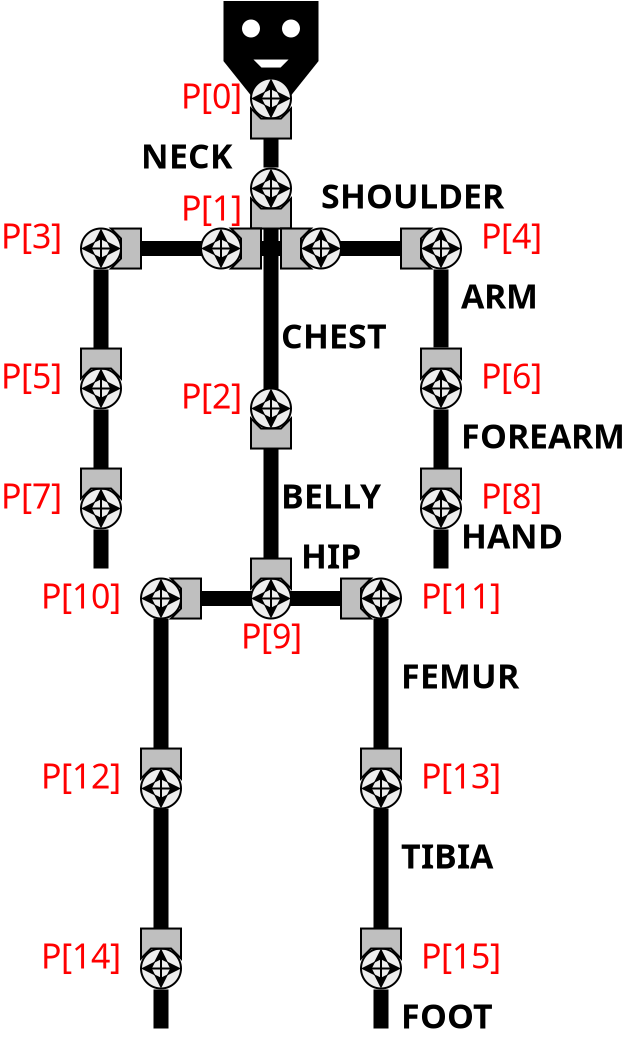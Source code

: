 <?xml version="1.0" encoding="UTF-8"?>
<dia:diagram xmlns:dia="http://www.lysator.liu.se/~alla/dia/">
  <dia:layer name="Segundo plano" visible="true" active="true">
    <dia:group>
      <dia:object type="Standard - Polygon" version="0" id="O0">
        <dia:attribute name="obj_pos">
          <dia:point val="25.5,-7"/>
        </dia:attribute>
        <dia:attribute name="obj_bb">
          <dia:rectangle val="25.125,-7.375;29.875,-1.4"/>
        </dia:attribute>
        <dia:attribute name="poly_points">
          <dia:point val="25.5,-7"/>
          <dia:point val="29.5,-7"/>
          <dia:point val="29.5,-4.5"/>
          <dia:point val="27.5,-2"/>
          <dia:point val="25.5,-4.5"/>
        </dia:attribute>
        <dia:attribute name="line_width">
          <dia:real val="0.75"/>
        </dia:attribute>
        <dia:attribute name="inner_color">
          <dia:color val="#000000"/>
        </dia:attribute>
        <dia:attribute name="show_background">
          <dia:boolean val="true"/>
        </dia:attribute>
      </dia:object>
      <dia:object type="Standard - Ellipse" version="0" id="O1">
        <dia:attribute name="obj_pos">
          <dia:point val="26,-6.5"/>
        </dia:attribute>
        <dia:attribute name="obj_bb">
          <dia:rectangle val="25.95,-6.55;27.05,-5.45"/>
        </dia:attribute>
        <dia:attribute name="elem_corner">
          <dia:point val="26,-6.5"/>
        </dia:attribute>
        <dia:attribute name="elem_width">
          <dia:real val="1"/>
        </dia:attribute>
        <dia:attribute name="elem_height">
          <dia:real val="1"/>
        </dia:attribute>
        <dia:attribute name="border_width">
          <dia:real val="0.1"/>
        </dia:attribute>
      </dia:object>
      <dia:object type="Standard - Ellipse" version="0" id="O2">
        <dia:attribute name="obj_pos">
          <dia:point val="28,-6.5"/>
        </dia:attribute>
        <dia:attribute name="obj_bb">
          <dia:rectangle val="27.95,-6.55;29.05,-5.45"/>
        </dia:attribute>
        <dia:attribute name="elem_corner">
          <dia:point val="28,-6.5"/>
        </dia:attribute>
        <dia:attribute name="elem_width">
          <dia:real val="1"/>
        </dia:attribute>
        <dia:attribute name="elem_height">
          <dia:real val="1"/>
        </dia:attribute>
        <dia:attribute name="border_width">
          <dia:real val="0.1"/>
        </dia:attribute>
      </dia:object>
      <dia:object type="Standard - Polygon" version="0" id="O3">
        <dia:attribute name="obj_pos">
          <dia:point val="26.5,-4.5"/>
        </dia:attribute>
        <dia:attribute name="obj_bb">
          <dia:rectangle val="26.379,-4.55;28.621,-3.95"/>
        </dia:attribute>
        <dia:attribute name="poly_points">
          <dia:point val="26.5,-4.5"/>
          <dia:point val="28.5,-4.5"/>
          <dia:point val="28,-4"/>
          <dia:point val="27,-4"/>
        </dia:attribute>
        <dia:attribute name="line_width">
          <dia:real val="0.1"/>
        </dia:attribute>
        <dia:attribute name="show_background">
          <dia:boolean val="true"/>
        </dia:attribute>
      </dia:object>
    </dia:group>
    <dia:object type="Standard - Line" version="0" id="O4">
      <dia:attribute name="obj_pos">
        <dia:point val="27.5,22.5"/>
      </dia:attribute>
      <dia:attribute name="obj_bb">
        <dia:rectangle val="27.125,14.625;27.875,22.875"/>
      </dia:attribute>
      <dia:attribute name="conn_endpoints">
        <dia:point val="27.5,22.5"/>
        <dia:point val="27.5,15"/>
      </dia:attribute>
      <dia:attribute name="numcp">
        <dia:int val="1"/>
      </dia:attribute>
      <dia:attribute name="line_width">
        <dia:real val="0.75"/>
      </dia:attribute>
      <dia:connections>
        <dia:connection handle="0" to="O6" connection="0"/>
        <dia:connection handle="1" to="O12" connection="9"/>
      </dia:connections>
    </dia:object>
    <dia:object type="Standard - Polygon" version="0" id="O5">
      <dia:attribute name="obj_pos">
        <dia:point val="21,5"/>
      </dia:attribute>
      <dia:attribute name="obj_bb">
        <dia:rectangle val="21,3.5;34,13"/>
      </dia:attribute>
      <dia:attribute name="poly_points">
        <dia:point val="21,5"/>
        <dia:point val="27.5,5"/>
        <dia:point val="27.5,3.5"/>
        <dia:point val="27.5,5"/>
        <dia:point val="34,5"/>
        <dia:point val="27.5,5"/>
        <dia:point val="27.5,13"/>
        <dia:point val="27.5,5"/>
      </dia:attribute>
      <dia:attribute name="line_width">
        <dia:real val="0.75"/>
      </dia:attribute>
      <dia:attribute name="inner_color">
        <dia:color val="#000000"/>
      </dia:attribute>
      <dia:attribute name="show_background">
        <dia:boolean val="true"/>
      </dia:attribute>
    </dia:object>
    <dia:object type="Standard - Line" version="0" id="O6">
      <dia:attribute name="obj_pos">
        <dia:point val="24.05,22.5"/>
      </dia:attribute>
      <dia:attribute name="obj_bb">
        <dia:rectangle val="23.675,22.125;31.325,22.875"/>
      </dia:attribute>
      <dia:attribute name="conn_endpoints">
        <dia:point val="24.05,22.5"/>
        <dia:point val="30.95,22.5"/>
      </dia:attribute>
      <dia:attribute name="numcp">
        <dia:int val="1"/>
      </dia:attribute>
      <dia:attribute name="line_width">
        <dia:real val="0.75"/>
      </dia:attribute>
      <dia:connections>
        <dia:connection handle="0" to="O38" connection="12"/>
        <dia:connection handle="1" to="O34" connection="12"/>
      </dia:connections>
    </dia:object>
    <dia:object type="Standard - Line" version="0" id="O7">
      <dia:attribute name="obj_pos">
        <dia:point val="22,30"/>
      </dia:attribute>
      <dia:attribute name="obj_bb">
        <dia:rectangle val="21.625,23.125;22.375,30.375"/>
      </dia:attribute>
      <dia:attribute name="conn_endpoints">
        <dia:point val="22,30"/>
        <dia:point val="22,23.5"/>
      </dia:attribute>
      <dia:attribute name="numcp">
        <dia:int val="1"/>
      </dia:attribute>
      <dia:attribute name="line_width">
        <dia:real val="0.75"/>
      </dia:attribute>
      <dia:connections>
        <dia:connection handle="0" to="O42" connection="9"/>
        <dia:connection handle="1" to="O35" connection="6"/>
      </dia:connections>
    </dia:object>
    <dia:object type="Standard - Line" version="0" id="O8">
      <dia:attribute name="obj_pos">
        <dia:point val="33,30"/>
      </dia:attribute>
      <dia:attribute name="obj_bb">
        <dia:rectangle val="32.625,23.125;33.375,30.375"/>
      </dia:attribute>
      <dia:attribute name="conn_endpoints">
        <dia:point val="33,30"/>
        <dia:point val="33,23.5"/>
      </dia:attribute>
      <dia:attribute name="numcp">
        <dia:int val="1"/>
      </dia:attribute>
      <dia:attribute name="line_width">
        <dia:real val="0.75"/>
      </dia:attribute>
      <dia:connections>
        <dia:connection handle="0" to="O46" connection="9"/>
        <dia:connection handle="1" to="O31" connection="6"/>
      </dia:connections>
    </dia:object>
    <dia:group>
      <dia:group>
        <dia:object type="Standard - Ellipse" version="0" id="O9">
          <dia:attribute name="obj_pos">
            <dia:point val="26.5,12"/>
          </dia:attribute>
          <dia:attribute name="obj_bb">
            <dia:rectangle val="26.45,11.95;28.55,14.05"/>
          </dia:attribute>
          <dia:attribute name="elem_corner">
            <dia:point val="26.5,12"/>
          </dia:attribute>
          <dia:attribute name="elem_width">
            <dia:real val="2"/>
          </dia:attribute>
          <dia:attribute name="elem_height">
            <dia:real val="2"/>
          </dia:attribute>
          <dia:attribute name="border_width">
            <dia:real val="0.1"/>
          </dia:attribute>
          <dia:attribute name="inner_color">
            <dia:color val="#eeeeee"/>
          </dia:attribute>
        </dia:object>
        <dia:object type="Standard - Line" version="0" id="O10">
          <dia:attribute name="obj_pos">
            <dia:point val="26.5,13"/>
          </dia:attribute>
          <dia:attribute name="obj_bb">
            <dia:rectangle val="26.45,12.638;28.55,13.362"/>
          </dia:attribute>
          <dia:attribute name="conn_endpoints">
            <dia:point val="26.5,13"/>
            <dia:point val="28.5,13"/>
          </dia:attribute>
          <dia:attribute name="numcp">
            <dia:int val="1"/>
          </dia:attribute>
          <dia:attribute name="start_arrow">
            <dia:enum val="22"/>
          </dia:attribute>
          <dia:attribute name="start_arrow_length">
            <dia:real val="0.5"/>
          </dia:attribute>
          <dia:attribute name="start_arrow_width">
            <dia:real val="0.5"/>
          </dia:attribute>
          <dia:attribute name="end_arrow">
            <dia:enum val="22"/>
          </dia:attribute>
          <dia:attribute name="end_arrow_length">
            <dia:real val="0.5"/>
          </dia:attribute>
          <dia:attribute name="end_arrow_width">
            <dia:real val="0.5"/>
          </dia:attribute>
        </dia:object>
        <dia:object type="Standard - Line" version="0" id="O11">
          <dia:attribute name="obj_pos">
            <dia:point val="27.5,14"/>
          </dia:attribute>
          <dia:attribute name="obj_bb">
            <dia:rectangle val="27.138,11.95;27.862,14.05"/>
          </dia:attribute>
          <dia:attribute name="conn_endpoints">
            <dia:point val="27.5,14"/>
            <dia:point val="27.5,12"/>
          </dia:attribute>
          <dia:attribute name="numcp">
            <dia:int val="1"/>
          </dia:attribute>
          <dia:attribute name="start_arrow">
            <dia:enum val="22"/>
          </dia:attribute>
          <dia:attribute name="start_arrow_length">
            <dia:real val="0.5"/>
          </dia:attribute>
          <dia:attribute name="start_arrow_width">
            <dia:real val="0.5"/>
          </dia:attribute>
          <dia:attribute name="end_arrow">
            <dia:enum val="22"/>
          </dia:attribute>
          <dia:attribute name="end_arrow_length">
            <dia:real val="0.5"/>
          </dia:attribute>
          <dia:attribute name="end_arrow_width">
            <dia:real val="0.5"/>
          </dia:attribute>
          <dia:connections>
            <dia:connection handle="0" to="O9" connection="6"/>
            <dia:connection handle="1" to="O9" connection="1"/>
          </dia:connections>
        </dia:object>
      </dia:group>
      <dia:object type="Standard - Polygon" version="0" id="O12">
        <dia:attribute name="obj_pos">
          <dia:point val="26.5,13.5"/>
        </dia:attribute>
        <dia:attribute name="obj_bb">
          <dia:rectangle val="26.45,13.379;28.55,15.05"/>
        </dia:attribute>
        <dia:attribute name="poly_points">
          <dia:point val="26.5,13.5"/>
          <dia:point val="27,14"/>
          <dia:point val="28,14"/>
          <dia:point val="28.5,13.5"/>
          <dia:point val="28.5,15"/>
          <dia:point val="26.5,15"/>
        </dia:attribute>
        <dia:attribute name="line_width">
          <dia:real val="0.1"/>
        </dia:attribute>
        <dia:attribute name="inner_color">
          <dia:color val="#bfbfbf"/>
        </dia:attribute>
        <dia:attribute name="show_background">
          <dia:boolean val="true"/>
        </dia:attribute>
      </dia:object>
    </dia:group>
    <dia:group>
      <dia:group>
        <dia:object type="Standard - Ellipse" version="0" id="O13">
          <dia:attribute name="obj_pos">
            <dia:point val="26.5,1"/>
          </dia:attribute>
          <dia:attribute name="obj_bb">
            <dia:rectangle val="26.45,0.95;28.55,3.05"/>
          </dia:attribute>
          <dia:attribute name="elem_corner">
            <dia:point val="26.5,1"/>
          </dia:attribute>
          <dia:attribute name="elem_width">
            <dia:real val="2"/>
          </dia:attribute>
          <dia:attribute name="elem_height">
            <dia:real val="2"/>
          </dia:attribute>
          <dia:attribute name="border_width">
            <dia:real val="0.1"/>
          </dia:attribute>
          <dia:attribute name="inner_color">
            <dia:color val="#eeeeee"/>
          </dia:attribute>
        </dia:object>
        <dia:object type="Standard - Line" version="0" id="O14">
          <dia:attribute name="obj_pos">
            <dia:point val="26.5,2"/>
          </dia:attribute>
          <dia:attribute name="obj_bb">
            <dia:rectangle val="26.45,1.638;28.55,2.362"/>
          </dia:attribute>
          <dia:attribute name="conn_endpoints">
            <dia:point val="26.5,2"/>
            <dia:point val="28.5,2"/>
          </dia:attribute>
          <dia:attribute name="numcp">
            <dia:int val="1"/>
          </dia:attribute>
          <dia:attribute name="start_arrow">
            <dia:enum val="22"/>
          </dia:attribute>
          <dia:attribute name="start_arrow_length">
            <dia:real val="0.5"/>
          </dia:attribute>
          <dia:attribute name="start_arrow_width">
            <dia:real val="0.5"/>
          </dia:attribute>
          <dia:attribute name="end_arrow">
            <dia:enum val="22"/>
          </dia:attribute>
          <dia:attribute name="end_arrow_length">
            <dia:real val="0.5"/>
          </dia:attribute>
          <dia:attribute name="end_arrow_width">
            <dia:real val="0.5"/>
          </dia:attribute>
        </dia:object>
        <dia:object type="Standard - Line" version="0" id="O15">
          <dia:attribute name="obj_pos">
            <dia:point val="27.5,3"/>
          </dia:attribute>
          <dia:attribute name="obj_bb">
            <dia:rectangle val="27.138,0.95;27.862,3.05"/>
          </dia:attribute>
          <dia:attribute name="conn_endpoints">
            <dia:point val="27.5,3"/>
            <dia:point val="27.5,1"/>
          </dia:attribute>
          <dia:attribute name="numcp">
            <dia:int val="1"/>
          </dia:attribute>
          <dia:attribute name="start_arrow">
            <dia:enum val="22"/>
          </dia:attribute>
          <dia:attribute name="start_arrow_length">
            <dia:real val="0.5"/>
          </dia:attribute>
          <dia:attribute name="start_arrow_width">
            <dia:real val="0.5"/>
          </dia:attribute>
          <dia:attribute name="end_arrow">
            <dia:enum val="22"/>
          </dia:attribute>
          <dia:attribute name="end_arrow_length">
            <dia:real val="0.5"/>
          </dia:attribute>
          <dia:attribute name="end_arrow_width">
            <dia:real val="0.5"/>
          </dia:attribute>
          <dia:connections>
            <dia:connection handle="0" to="O13" connection="6"/>
            <dia:connection handle="1" to="O13" connection="1"/>
          </dia:connections>
        </dia:object>
      </dia:group>
      <dia:object type="Standard - Polygon" version="0" id="O16">
        <dia:attribute name="obj_pos">
          <dia:point val="26.5,2.5"/>
        </dia:attribute>
        <dia:attribute name="obj_bb">
          <dia:rectangle val="26.45,2.379;28.55,4.05"/>
        </dia:attribute>
        <dia:attribute name="poly_points">
          <dia:point val="26.5,2.5"/>
          <dia:point val="27,3"/>
          <dia:point val="28,3"/>
          <dia:point val="28.5,2.5"/>
          <dia:point val="28.5,4"/>
          <dia:point val="26.5,4"/>
        </dia:attribute>
        <dia:attribute name="line_width">
          <dia:real val="0.1"/>
        </dia:attribute>
        <dia:attribute name="inner_color">
          <dia:color val="#bfbfbf"/>
        </dia:attribute>
        <dia:attribute name="show_background">
          <dia:boolean val="true"/>
        </dia:attribute>
      </dia:object>
    </dia:group>
    <dia:group>
      <dia:group>
        <dia:object type="Standard - Ellipse" version="0" id="O17">
          <dia:attribute name="obj_pos">
            <dia:point val="35,4"/>
          </dia:attribute>
          <dia:attribute name="obj_bb">
            <dia:rectangle val="34.95,3.95;37.05,6.05"/>
          </dia:attribute>
          <dia:attribute name="elem_corner">
            <dia:point val="35,4"/>
          </dia:attribute>
          <dia:attribute name="elem_width">
            <dia:real val="2"/>
          </dia:attribute>
          <dia:attribute name="elem_height">
            <dia:real val="2"/>
          </dia:attribute>
          <dia:attribute name="border_width">
            <dia:real val="0.1"/>
          </dia:attribute>
          <dia:attribute name="inner_color">
            <dia:color val="#eeeeee"/>
          </dia:attribute>
        </dia:object>
        <dia:object type="Standard - Line" version="0" id="O18">
          <dia:attribute name="obj_pos">
            <dia:point val="35,5"/>
          </dia:attribute>
          <dia:attribute name="obj_bb">
            <dia:rectangle val="34.95,4.638;37.05,5.362"/>
          </dia:attribute>
          <dia:attribute name="conn_endpoints">
            <dia:point val="35,5"/>
            <dia:point val="37,5"/>
          </dia:attribute>
          <dia:attribute name="numcp">
            <dia:int val="1"/>
          </dia:attribute>
          <dia:attribute name="start_arrow">
            <dia:enum val="22"/>
          </dia:attribute>
          <dia:attribute name="start_arrow_length">
            <dia:real val="0.5"/>
          </dia:attribute>
          <dia:attribute name="start_arrow_width">
            <dia:real val="0.5"/>
          </dia:attribute>
          <dia:attribute name="end_arrow">
            <dia:enum val="22"/>
          </dia:attribute>
          <dia:attribute name="end_arrow_length">
            <dia:real val="0.5"/>
          </dia:attribute>
          <dia:attribute name="end_arrow_width">
            <dia:real val="0.5"/>
          </dia:attribute>
        </dia:object>
        <dia:object type="Standard - Line" version="0" id="O19">
          <dia:attribute name="obj_pos">
            <dia:point val="36,6"/>
          </dia:attribute>
          <dia:attribute name="obj_bb">
            <dia:rectangle val="35.638,3.95;36.362,6.05"/>
          </dia:attribute>
          <dia:attribute name="conn_endpoints">
            <dia:point val="36,6"/>
            <dia:point val="36,4"/>
          </dia:attribute>
          <dia:attribute name="numcp">
            <dia:int val="1"/>
          </dia:attribute>
          <dia:attribute name="start_arrow">
            <dia:enum val="22"/>
          </dia:attribute>
          <dia:attribute name="start_arrow_length">
            <dia:real val="0.5"/>
          </dia:attribute>
          <dia:attribute name="start_arrow_width">
            <dia:real val="0.5"/>
          </dia:attribute>
          <dia:attribute name="end_arrow">
            <dia:enum val="22"/>
          </dia:attribute>
          <dia:attribute name="end_arrow_length">
            <dia:real val="0.5"/>
          </dia:attribute>
          <dia:attribute name="end_arrow_width">
            <dia:real val="0.5"/>
          </dia:attribute>
          <dia:connections>
            <dia:connection handle="0" to="O17" connection="6"/>
            <dia:connection handle="1" to="O17" connection="1"/>
          </dia:connections>
        </dia:object>
      </dia:group>
      <dia:object type="Standard - Polygon" version="0" id="O20">
        <dia:attribute name="obj_pos">
          <dia:point val="34,4"/>
        </dia:attribute>
        <dia:attribute name="obj_bb">
          <dia:rectangle val="33.95,3.95;35.621,6.05"/>
        </dia:attribute>
        <dia:attribute name="poly_points">
          <dia:point val="34,4"/>
          <dia:point val="35.5,4"/>
          <dia:point val="35,4.5"/>
          <dia:point val="35,5.5"/>
          <dia:point val="35.5,6"/>
          <dia:point val="34,6"/>
        </dia:attribute>
        <dia:attribute name="line_width">
          <dia:real val="0.1"/>
        </dia:attribute>
        <dia:attribute name="inner_color">
          <dia:color val="#bfbfbf"/>
        </dia:attribute>
        <dia:attribute name="show_background">
          <dia:boolean val="true"/>
        </dia:attribute>
      </dia:object>
    </dia:group>
    <dia:group>
      <dia:group>
        <dia:object type="Standard - Ellipse" version="0" id="O21">
          <dia:attribute name="obj_pos">
            <dia:point val="18,4"/>
          </dia:attribute>
          <dia:attribute name="obj_bb">
            <dia:rectangle val="17.95,3.95;20.05,6.05"/>
          </dia:attribute>
          <dia:attribute name="elem_corner">
            <dia:point val="18,4"/>
          </dia:attribute>
          <dia:attribute name="elem_width">
            <dia:real val="2"/>
          </dia:attribute>
          <dia:attribute name="elem_height">
            <dia:real val="2"/>
          </dia:attribute>
          <dia:attribute name="border_width">
            <dia:real val="0.1"/>
          </dia:attribute>
          <dia:attribute name="inner_color">
            <dia:color val="#eeeeee"/>
          </dia:attribute>
        </dia:object>
        <dia:object type="Standard - Line" version="0" id="O22">
          <dia:attribute name="obj_pos">
            <dia:point val="18,5"/>
          </dia:attribute>
          <dia:attribute name="obj_bb">
            <dia:rectangle val="17.95,4.638;20.05,5.362"/>
          </dia:attribute>
          <dia:attribute name="conn_endpoints">
            <dia:point val="18,5"/>
            <dia:point val="20,5"/>
          </dia:attribute>
          <dia:attribute name="numcp">
            <dia:int val="1"/>
          </dia:attribute>
          <dia:attribute name="start_arrow">
            <dia:enum val="22"/>
          </dia:attribute>
          <dia:attribute name="start_arrow_length">
            <dia:real val="0.5"/>
          </dia:attribute>
          <dia:attribute name="start_arrow_width">
            <dia:real val="0.5"/>
          </dia:attribute>
          <dia:attribute name="end_arrow">
            <dia:enum val="22"/>
          </dia:attribute>
          <dia:attribute name="end_arrow_length">
            <dia:real val="0.5"/>
          </dia:attribute>
          <dia:attribute name="end_arrow_width">
            <dia:real val="0.5"/>
          </dia:attribute>
        </dia:object>
        <dia:object type="Standard - Line" version="0" id="O23">
          <dia:attribute name="obj_pos">
            <dia:point val="19,6"/>
          </dia:attribute>
          <dia:attribute name="obj_bb">
            <dia:rectangle val="18.638,3.95;19.362,6.05"/>
          </dia:attribute>
          <dia:attribute name="conn_endpoints">
            <dia:point val="19,6"/>
            <dia:point val="19,4"/>
          </dia:attribute>
          <dia:attribute name="numcp">
            <dia:int val="1"/>
          </dia:attribute>
          <dia:attribute name="start_arrow">
            <dia:enum val="22"/>
          </dia:attribute>
          <dia:attribute name="start_arrow_length">
            <dia:real val="0.5"/>
          </dia:attribute>
          <dia:attribute name="start_arrow_width">
            <dia:real val="0.5"/>
          </dia:attribute>
          <dia:attribute name="end_arrow">
            <dia:enum val="22"/>
          </dia:attribute>
          <dia:attribute name="end_arrow_length">
            <dia:real val="0.5"/>
          </dia:attribute>
          <dia:attribute name="end_arrow_width">
            <dia:real val="0.5"/>
          </dia:attribute>
          <dia:connections>
            <dia:connection handle="0" to="O21" connection="6"/>
            <dia:connection handle="1" to="O21" connection="1"/>
          </dia:connections>
        </dia:object>
      </dia:group>
      <dia:object type="Standard - Polygon" version="0" id="O24">
        <dia:attribute name="obj_pos">
          <dia:point val="21,4"/>
        </dia:attribute>
        <dia:attribute name="obj_bb">
          <dia:rectangle val="19.379,3.95;21.05,6.05"/>
        </dia:attribute>
        <dia:attribute name="poly_points">
          <dia:point val="21,4"/>
          <dia:point val="19.5,4"/>
          <dia:point val="20,4.5"/>
          <dia:point val="20,5.5"/>
          <dia:point val="19.5,6"/>
          <dia:point val="21,6"/>
        </dia:attribute>
        <dia:attribute name="line_width">
          <dia:real val="0.1"/>
        </dia:attribute>
        <dia:attribute name="inner_color">
          <dia:color val="#bfbfbf"/>
        </dia:attribute>
        <dia:attribute name="show_background">
          <dia:boolean val="true"/>
        </dia:attribute>
      </dia:object>
    </dia:group>
    <dia:object type="Standard - Line" version="0" id="O25">
      <dia:attribute name="obj_pos">
        <dia:point val="19,10"/>
      </dia:attribute>
      <dia:attribute name="obj_bb">
        <dia:rectangle val="18.625,5.675;19.375,10.375"/>
      </dia:attribute>
      <dia:attribute name="conn_endpoints">
        <dia:point val="19,10"/>
        <dia:point val="19,6.05"/>
      </dia:attribute>
      <dia:attribute name="numcp">
        <dia:int val="1"/>
      </dia:attribute>
      <dia:attribute name="line_width">
        <dia:real val="0.75"/>
      </dia:attribute>
      <dia:connections>
        <dia:connection handle="0" to="O52" connection="9"/>
        <dia:connection handle="1" to="O21" connection="8"/>
      </dia:connections>
    </dia:object>
    <dia:object type="Standard - Line" version="0" id="O26">
      <dia:attribute name="obj_pos">
        <dia:point val="36,9.951"/>
      </dia:attribute>
      <dia:attribute name="obj_bb">
        <dia:rectangle val="35.625,5.672;36.375,10.326"/>
      </dia:attribute>
      <dia:attribute name="conn_endpoints">
        <dia:point val="36,9.951"/>
        <dia:point val="36,6.047"/>
      </dia:attribute>
      <dia:attribute name="numcp">
        <dia:int val="1"/>
      </dia:attribute>
      <dia:attribute name="line_width">
        <dia:real val="0.75"/>
      </dia:attribute>
      <dia:connections>
        <dia:connection handle="0" to="O56" connection="12"/>
        <dia:connection handle="1" to="O17" connection="8"/>
      </dia:connections>
    </dia:object>
    <dia:group>
      <dia:group>
        <dia:object type="Standard - Ellipse" version="0" id="O27">
          <dia:attribute name="obj_pos">
            <dia:point val="26.5,21.5"/>
          </dia:attribute>
          <dia:attribute name="obj_bb">
            <dia:rectangle val="26.45,21.45;28.55,23.55"/>
          </dia:attribute>
          <dia:attribute name="elem_corner">
            <dia:point val="26.5,21.5"/>
          </dia:attribute>
          <dia:attribute name="elem_width">
            <dia:real val="2"/>
          </dia:attribute>
          <dia:attribute name="elem_height">
            <dia:real val="2"/>
          </dia:attribute>
          <dia:attribute name="border_width">
            <dia:real val="0.1"/>
          </dia:attribute>
          <dia:attribute name="inner_color">
            <dia:color val="#eeeeee"/>
          </dia:attribute>
        </dia:object>
        <dia:object type="Standard - Line" version="0" id="O28">
          <dia:attribute name="obj_pos">
            <dia:point val="26.5,22.5"/>
          </dia:attribute>
          <dia:attribute name="obj_bb">
            <dia:rectangle val="26.45,22.138;28.55,22.862"/>
          </dia:attribute>
          <dia:attribute name="conn_endpoints">
            <dia:point val="26.5,22.5"/>
            <dia:point val="28.5,22.5"/>
          </dia:attribute>
          <dia:attribute name="numcp">
            <dia:int val="1"/>
          </dia:attribute>
          <dia:attribute name="start_arrow">
            <dia:enum val="22"/>
          </dia:attribute>
          <dia:attribute name="start_arrow_length">
            <dia:real val="0.5"/>
          </dia:attribute>
          <dia:attribute name="start_arrow_width">
            <dia:real val="0.5"/>
          </dia:attribute>
          <dia:attribute name="end_arrow">
            <dia:enum val="22"/>
          </dia:attribute>
          <dia:attribute name="end_arrow_length">
            <dia:real val="0.5"/>
          </dia:attribute>
          <dia:attribute name="end_arrow_width">
            <dia:real val="0.5"/>
          </dia:attribute>
        </dia:object>
        <dia:object type="Standard - Line" version="0" id="O29">
          <dia:attribute name="obj_pos">
            <dia:point val="27.5,23.5"/>
          </dia:attribute>
          <dia:attribute name="obj_bb">
            <dia:rectangle val="27.138,21.45;27.862,23.55"/>
          </dia:attribute>
          <dia:attribute name="conn_endpoints">
            <dia:point val="27.5,23.5"/>
            <dia:point val="27.5,21.5"/>
          </dia:attribute>
          <dia:attribute name="numcp">
            <dia:int val="1"/>
          </dia:attribute>
          <dia:attribute name="start_arrow">
            <dia:enum val="22"/>
          </dia:attribute>
          <dia:attribute name="start_arrow_length">
            <dia:real val="0.5"/>
          </dia:attribute>
          <dia:attribute name="start_arrow_width">
            <dia:real val="0.5"/>
          </dia:attribute>
          <dia:attribute name="end_arrow">
            <dia:enum val="22"/>
          </dia:attribute>
          <dia:attribute name="end_arrow_length">
            <dia:real val="0.5"/>
          </dia:attribute>
          <dia:attribute name="end_arrow_width">
            <dia:real val="0.5"/>
          </dia:attribute>
          <dia:connections>
            <dia:connection handle="0" to="O27" connection="6"/>
            <dia:connection handle="1" to="O27" connection="1"/>
          </dia:connections>
        </dia:object>
      </dia:group>
      <dia:object type="Standard - Polygon" version="0" id="O30">
        <dia:attribute name="obj_pos">
          <dia:point val="26.5,22"/>
        </dia:attribute>
        <dia:attribute name="obj_bb">
          <dia:rectangle val="26.45,20.45;28.55,22.121"/>
        </dia:attribute>
        <dia:attribute name="poly_points">
          <dia:point val="26.5,22"/>
          <dia:point val="27,21.5"/>
          <dia:point val="28,21.5"/>
          <dia:point val="28.5,22"/>
          <dia:point val="28.5,20.5"/>
          <dia:point val="26.5,20.5"/>
        </dia:attribute>
        <dia:attribute name="line_width">
          <dia:real val="0.1"/>
        </dia:attribute>
        <dia:attribute name="inner_color">
          <dia:color val="#bfbfbf"/>
        </dia:attribute>
        <dia:attribute name="show_background">
          <dia:boolean val="true"/>
        </dia:attribute>
      </dia:object>
    </dia:group>
    <dia:group>
      <dia:group>
        <dia:object type="Standard - Ellipse" version="0" id="O31">
          <dia:attribute name="obj_pos">
            <dia:point val="32,21.5"/>
          </dia:attribute>
          <dia:attribute name="obj_bb">
            <dia:rectangle val="31.95,21.45;34.05,23.55"/>
          </dia:attribute>
          <dia:attribute name="elem_corner">
            <dia:point val="32,21.5"/>
          </dia:attribute>
          <dia:attribute name="elem_width">
            <dia:real val="2"/>
          </dia:attribute>
          <dia:attribute name="elem_height">
            <dia:real val="2"/>
          </dia:attribute>
          <dia:attribute name="border_width">
            <dia:real val="0.1"/>
          </dia:attribute>
          <dia:attribute name="inner_color">
            <dia:color val="#eeeeee"/>
          </dia:attribute>
        </dia:object>
        <dia:object type="Standard - Line" version="0" id="O32">
          <dia:attribute name="obj_pos">
            <dia:point val="32,22.5"/>
          </dia:attribute>
          <dia:attribute name="obj_bb">
            <dia:rectangle val="31.95,22.138;34.05,22.862"/>
          </dia:attribute>
          <dia:attribute name="conn_endpoints">
            <dia:point val="32,22.5"/>
            <dia:point val="34,22.5"/>
          </dia:attribute>
          <dia:attribute name="numcp">
            <dia:int val="1"/>
          </dia:attribute>
          <dia:attribute name="start_arrow">
            <dia:enum val="22"/>
          </dia:attribute>
          <dia:attribute name="start_arrow_length">
            <dia:real val="0.5"/>
          </dia:attribute>
          <dia:attribute name="start_arrow_width">
            <dia:real val="0.5"/>
          </dia:attribute>
          <dia:attribute name="end_arrow">
            <dia:enum val="22"/>
          </dia:attribute>
          <dia:attribute name="end_arrow_length">
            <dia:real val="0.5"/>
          </dia:attribute>
          <dia:attribute name="end_arrow_width">
            <dia:real val="0.5"/>
          </dia:attribute>
        </dia:object>
        <dia:object type="Standard - Line" version="0" id="O33">
          <dia:attribute name="obj_pos">
            <dia:point val="33,23.5"/>
          </dia:attribute>
          <dia:attribute name="obj_bb">
            <dia:rectangle val="32.638,21.45;33.362,23.55"/>
          </dia:attribute>
          <dia:attribute name="conn_endpoints">
            <dia:point val="33,23.5"/>
            <dia:point val="33,21.5"/>
          </dia:attribute>
          <dia:attribute name="numcp">
            <dia:int val="1"/>
          </dia:attribute>
          <dia:attribute name="start_arrow">
            <dia:enum val="22"/>
          </dia:attribute>
          <dia:attribute name="start_arrow_length">
            <dia:real val="0.5"/>
          </dia:attribute>
          <dia:attribute name="start_arrow_width">
            <dia:real val="0.5"/>
          </dia:attribute>
          <dia:attribute name="end_arrow">
            <dia:enum val="22"/>
          </dia:attribute>
          <dia:attribute name="end_arrow_length">
            <dia:real val="0.5"/>
          </dia:attribute>
          <dia:attribute name="end_arrow_width">
            <dia:real val="0.5"/>
          </dia:attribute>
          <dia:connections>
            <dia:connection handle="0" to="O31" connection="6"/>
            <dia:connection handle="1" to="O31" connection="1"/>
          </dia:connections>
        </dia:object>
      </dia:group>
      <dia:object type="Standard - Polygon" version="0" id="O34">
        <dia:attribute name="obj_pos">
          <dia:point val="31,21.5"/>
        </dia:attribute>
        <dia:attribute name="obj_bb">
          <dia:rectangle val="30.95,21.45;32.621,23.55"/>
        </dia:attribute>
        <dia:attribute name="poly_points">
          <dia:point val="31,21.5"/>
          <dia:point val="32.5,21.5"/>
          <dia:point val="32,22"/>
          <dia:point val="32,23"/>
          <dia:point val="32.5,23.5"/>
          <dia:point val="31,23.5"/>
        </dia:attribute>
        <dia:attribute name="line_width">
          <dia:real val="0.1"/>
        </dia:attribute>
        <dia:attribute name="inner_color">
          <dia:color val="#bfbfbf"/>
        </dia:attribute>
        <dia:attribute name="show_background">
          <dia:boolean val="true"/>
        </dia:attribute>
      </dia:object>
    </dia:group>
    <dia:group>
      <dia:group>
        <dia:object type="Standard - Ellipse" version="0" id="O35">
          <dia:attribute name="obj_pos">
            <dia:point val="21,21.5"/>
          </dia:attribute>
          <dia:attribute name="obj_bb">
            <dia:rectangle val="20.95,21.45;23.05,23.55"/>
          </dia:attribute>
          <dia:attribute name="elem_corner">
            <dia:point val="21,21.5"/>
          </dia:attribute>
          <dia:attribute name="elem_width">
            <dia:real val="2"/>
          </dia:attribute>
          <dia:attribute name="elem_height">
            <dia:real val="2"/>
          </dia:attribute>
          <dia:attribute name="border_width">
            <dia:real val="0.1"/>
          </dia:attribute>
          <dia:attribute name="inner_color">
            <dia:color val="#eeeeee"/>
          </dia:attribute>
        </dia:object>
        <dia:object type="Standard - Line" version="0" id="O36">
          <dia:attribute name="obj_pos">
            <dia:point val="21,22.5"/>
          </dia:attribute>
          <dia:attribute name="obj_bb">
            <dia:rectangle val="20.95,22.138;23.05,22.862"/>
          </dia:attribute>
          <dia:attribute name="conn_endpoints">
            <dia:point val="21,22.5"/>
            <dia:point val="23,22.5"/>
          </dia:attribute>
          <dia:attribute name="numcp">
            <dia:int val="1"/>
          </dia:attribute>
          <dia:attribute name="start_arrow">
            <dia:enum val="22"/>
          </dia:attribute>
          <dia:attribute name="start_arrow_length">
            <dia:real val="0.5"/>
          </dia:attribute>
          <dia:attribute name="start_arrow_width">
            <dia:real val="0.5"/>
          </dia:attribute>
          <dia:attribute name="end_arrow">
            <dia:enum val="22"/>
          </dia:attribute>
          <dia:attribute name="end_arrow_length">
            <dia:real val="0.5"/>
          </dia:attribute>
          <dia:attribute name="end_arrow_width">
            <dia:real val="0.5"/>
          </dia:attribute>
        </dia:object>
        <dia:object type="Standard - Line" version="0" id="O37">
          <dia:attribute name="obj_pos">
            <dia:point val="22,23.5"/>
          </dia:attribute>
          <dia:attribute name="obj_bb">
            <dia:rectangle val="21.638,21.45;22.362,23.55"/>
          </dia:attribute>
          <dia:attribute name="conn_endpoints">
            <dia:point val="22,23.5"/>
            <dia:point val="22,21.5"/>
          </dia:attribute>
          <dia:attribute name="numcp">
            <dia:int val="1"/>
          </dia:attribute>
          <dia:attribute name="start_arrow">
            <dia:enum val="22"/>
          </dia:attribute>
          <dia:attribute name="start_arrow_length">
            <dia:real val="0.5"/>
          </dia:attribute>
          <dia:attribute name="start_arrow_width">
            <dia:real val="0.5"/>
          </dia:attribute>
          <dia:attribute name="end_arrow">
            <dia:enum val="22"/>
          </dia:attribute>
          <dia:attribute name="end_arrow_length">
            <dia:real val="0.5"/>
          </dia:attribute>
          <dia:attribute name="end_arrow_width">
            <dia:real val="0.5"/>
          </dia:attribute>
          <dia:connections>
            <dia:connection handle="0" to="O35" connection="6"/>
            <dia:connection handle="1" to="O35" connection="1"/>
          </dia:connections>
        </dia:object>
      </dia:group>
      <dia:object type="Standard - Polygon" version="0" id="O38">
        <dia:attribute name="obj_pos">
          <dia:point val="24,21.5"/>
        </dia:attribute>
        <dia:attribute name="obj_bb">
          <dia:rectangle val="22.379,21.45;24.05,23.55"/>
        </dia:attribute>
        <dia:attribute name="poly_points">
          <dia:point val="24,21.5"/>
          <dia:point val="22.5,21.5"/>
          <dia:point val="23,22"/>
          <dia:point val="23,23"/>
          <dia:point val="22.5,23.5"/>
          <dia:point val="24,23.5"/>
        </dia:attribute>
        <dia:attribute name="line_width">
          <dia:real val="0.1"/>
        </dia:attribute>
        <dia:attribute name="inner_color">
          <dia:color val="#bfbfbf"/>
        </dia:attribute>
        <dia:attribute name="show_background">
          <dia:boolean val="true"/>
        </dia:attribute>
      </dia:object>
    </dia:group>
    <dia:group>
      <dia:group>
        <dia:object type="Standard - Ellipse" version="0" id="O39">
          <dia:attribute name="obj_pos">
            <dia:point val="21,31"/>
          </dia:attribute>
          <dia:attribute name="obj_bb">
            <dia:rectangle val="20.95,30.95;23.05,33.05"/>
          </dia:attribute>
          <dia:attribute name="elem_corner">
            <dia:point val="21,31"/>
          </dia:attribute>
          <dia:attribute name="elem_width">
            <dia:real val="2"/>
          </dia:attribute>
          <dia:attribute name="elem_height">
            <dia:real val="2"/>
          </dia:attribute>
          <dia:attribute name="border_width">
            <dia:real val="0.1"/>
          </dia:attribute>
          <dia:attribute name="inner_color">
            <dia:color val="#eeeeee"/>
          </dia:attribute>
        </dia:object>
        <dia:object type="Standard - Line" version="0" id="O40">
          <dia:attribute name="obj_pos">
            <dia:point val="21,32"/>
          </dia:attribute>
          <dia:attribute name="obj_bb">
            <dia:rectangle val="20.95,31.638;23.05,32.362"/>
          </dia:attribute>
          <dia:attribute name="conn_endpoints">
            <dia:point val="21,32"/>
            <dia:point val="23,32"/>
          </dia:attribute>
          <dia:attribute name="numcp">
            <dia:int val="1"/>
          </dia:attribute>
          <dia:attribute name="start_arrow">
            <dia:enum val="22"/>
          </dia:attribute>
          <dia:attribute name="start_arrow_length">
            <dia:real val="0.5"/>
          </dia:attribute>
          <dia:attribute name="start_arrow_width">
            <dia:real val="0.5"/>
          </dia:attribute>
          <dia:attribute name="end_arrow">
            <dia:enum val="22"/>
          </dia:attribute>
          <dia:attribute name="end_arrow_length">
            <dia:real val="0.5"/>
          </dia:attribute>
          <dia:attribute name="end_arrow_width">
            <dia:real val="0.5"/>
          </dia:attribute>
        </dia:object>
        <dia:object type="Standard - Line" version="0" id="O41">
          <dia:attribute name="obj_pos">
            <dia:point val="22,33"/>
          </dia:attribute>
          <dia:attribute name="obj_bb">
            <dia:rectangle val="21.638,30.95;22.362,33.05"/>
          </dia:attribute>
          <dia:attribute name="conn_endpoints">
            <dia:point val="22,33"/>
            <dia:point val="22,31"/>
          </dia:attribute>
          <dia:attribute name="numcp">
            <dia:int val="1"/>
          </dia:attribute>
          <dia:attribute name="start_arrow">
            <dia:enum val="22"/>
          </dia:attribute>
          <dia:attribute name="start_arrow_length">
            <dia:real val="0.5"/>
          </dia:attribute>
          <dia:attribute name="start_arrow_width">
            <dia:real val="0.5"/>
          </dia:attribute>
          <dia:attribute name="end_arrow">
            <dia:enum val="22"/>
          </dia:attribute>
          <dia:attribute name="end_arrow_length">
            <dia:real val="0.5"/>
          </dia:attribute>
          <dia:attribute name="end_arrow_width">
            <dia:real val="0.5"/>
          </dia:attribute>
          <dia:connections>
            <dia:connection handle="0" to="O39" connection="6"/>
            <dia:connection handle="1" to="O39" connection="1"/>
          </dia:connections>
        </dia:object>
      </dia:group>
      <dia:object type="Standard - Polygon" version="0" id="O42">
        <dia:attribute name="obj_pos">
          <dia:point val="21,31.5"/>
        </dia:attribute>
        <dia:attribute name="obj_bb">
          <dia:rectangle val="20.95,29.95;23.05,31.621"/>
        </dia:attribute>
        <dia:attribute name="poly_points">
          <dia:point val="21,31.5"/>
          <dia:point val="21.5,31"/>
          <dia:point val="22.5,31"/>
          <dia:point val="23,31.5"/>
          <dia:point val="23,30"/>
          <dia:point val="21,30"/>
        </dia:attribute>
        <dia:attribute name="line_width">
          <dia:real val="0.1"/>
        </dia:attribute>
        <dia:attribute name="inner_color">
          <dia:color val="#bfbfbf"/>
        </dia:attribute>
        <dia:attribute name="show_background">
          <dia:boolean val="true"/>
        </dia:attribute>
      </dia:object>
    </dia:group>
    <dia:group>
      <dia:group>
        <dia:object type="Standard - Ellipse" version="0" id="O43">
          <dia:attribute name="obj_pos">
            <dia:point val="32,31"/>
          </dia:attribute>
          <dia:attribute name="obj_bb">
            <dia:rectangle val="31.95,30.95;34.05,33.05"/>
          </dia:attribute>
          <dia:attribute name="elem_corner">
            <dia:point val="32,31"/>
          </dia:attribute>
          <dia:attribute name="elem_width">
            <dia:real val="2"/>
          </dia:attribute>
          <dia:attribute name="elem_height">
            <dia:real val="2"/>
          </dia:attribute>
          <dia:attribute name="border_width">
            <dia:real val="0.1"/>
          </dia:attribute>
          <dia:attribute name="inner_color">
            <dia:color val="#eeeeee"/>
          </dia:attribute>
        </dia:object>
        <dia:object type="Standard - Line" version="0" id="O44">
          <dia:attribute name="obj_pos">
            <dia:point val="32,32"/>
          </dia:attribute>
          <dia:attribute name="obj_bb">
            <dia:rectangle val="31.95,31.638;34.05,32.362"/>
          </dia:attribute>
          <dia:attribute name="conn_endpoints">
            <dia:point val="32,32"/>
            <dia:point val="34,32"/>
          </dia:attribute>
          <dia:attribute name="numcp">
            <dia:int val="1"/>
          </dia:attribute>
          <dia:attribute name="start_arrow">
            <dia:enum val="22"/>
          </dia:attribute>
          <dia:attribute name="start_arrow_length">
            <dia:real val="0.5"/>
          </dia:attribute>
          <dia:attribute name="start_arrow_width">
            <dia:real val="0.5"/>
          </dia:attribute>
          <dia:attribute name="end_arrow">
            <dia:enum val="22"/>
          </dia:attribute>
          <dia:attribute name="end_arrow_length">
            <dia:real val="0.5"/>
          </dia:attribute>
          <dia:attribute name="end_arrow_width">
            <dia:real val="0.5"/>
          </dia:attribute>
        </dia:object>
        <dia:object type="Standard - Line" version="0" id="O45">
          <dia:attribute name="obj_pos">
            <dia:point val="33,33"/>
          </dia:attribute>
          <dia:attribute name="obj_bb">
            <dia:rectangle val="32.638,30.95;33.362,33.05"/>
          </dia:attribute>
          <dia:attribute name="conn_endpoints">
            <dia:point val="33,33"/>
            <dia:point val="33,31"/>
          </dia:attribute>
          <dia:attribute name="numcp">
            <dia:int val="1"/>
          </dia:attribute>
          <dia:attribute name="start_arrow">
            <dia:enum val="22"/>
          </dia:attribute>
          <dia:attribute name="start_arrow_length">
            <dia:real val="0.5"/>
          </dia:attribute>
          <dia:attribute name="start_arrow_width">
            <dia:real val="0.5"/>
          </dia:attribute>
          <dia:attribute name="end_arrow">
            <dia:enum val="22"/>
          </dia:attribute>
          <dia:attribute name="end_arrow_length">
            <dia:real val="0.5"/>
          </dia:attribute>
          <dia:attribute name="end_arrow_width">
            <dia:real val="0.5"/>
          </dia:attribute>
          <dia:connections>
            <dia:connection handle="0" to="O43" connection="6"/>
            <dia:connection handle="1" to="O43" connection="1"/>
          </dia:connections>
        </dia:object>
      </dia:group>
      <dia:object type="Standard - Polygon" version="0" id="O46">
        <dia:attribute name="obj_pos">
          <dia:point val="32,31.5"/>
        </dia:attribute>
        <dia:attribute name="obj_bb">
          <dia:rectangle val="31.95,29.95;34.05,31.621"/>
        </dia:attribute>
        <dia:attribute name="poly_points">
          <dia:point val="32,31.5"/>
          <dia:point val="32.5,31"/>
          <dia:point val="33.5,31"/>
          <dia:point val="34,31.5"/>
          <dia:point val="34,30"/>
          <dia:point val="32,30"/>
        </dia:attribute>
        <dia:attribute name="line_width">
          <dia:real val="0.1"/>
        </dia:attribute>
        <dia:attribute name="inner_color">
          <dia:color val="#bfbfbf"/>
        </dia:attribute>
        <dia:attribute name="show_background">
          <dia:boolean val="true"/>
        </dia:attribute>
      </dia:object>
    </dia:group>
    <dia:object type="Standard - Line" version="0" id="O47">
      <dia:attribute name="obj_pos">
        <dia:point val="22,39"/>
      </dia:attribute>
      <dia:attribute name="obj_bb">
        <dia:rectangle val="21.625,32.625;22.375,39.375"/>
      </dia:attribute>
      <dia:attribute name="conn_endpoints">
        <dia:point val="22,39"/>
        <dia:point val="22,33"/>
      </dia:attribute>
      <dia:attribute name="numcp">
        <dia:int val="1"/>
      </dia:attribute>
      <dia:attribute name="line_width">
        <dia:real val="0.75"/>
      </dia:attribute>
      <dia:connections>
        <dia:connection handle="0" to="O72" connection="9"/>
        <dia:connection handle="1" to="O39" connection="6"/>
      </dia:connections>
    </dia:object>
    <dia:object type="Standard - Line" version="0" id="O48">
      <dia:attribute name="obj_pos">
        <dia:point val="33,39"/>
      </dia:attribute>
      <dia:attribute name="obj_bb">
        <dia:rectangle val="32.625,32.625;33.375,39.375"/>
      </dia:attribute>
      <dia:attribute name="conn_endpoints">
        <dia:point val="33,39"/>
        <dia:point val="33,33"/>
      </dia:attribute>
      <dia:attribute name="numcp">
        <dia:int val="1"/>
      </dia:attribute>
      <dia:attribute name="line_width">
        <dia:real val="0.75"/>
      </dia:attribute>
      <dia:connections>
        <dia:connection handle="0" to="O76" connection="9"/>
        <dia:connection handle="1" to="O43" connection="6"/>
      </dia:connections>
    </dia:object>
    <dia:group>
      <dia:group>
        <dia:object type="Standard - Ellipse" version="0" id="O49">
          <dia:attribute name="obj_pos">
            <dia:point val="18,11"/>
          </dia:attribute>
          <dia:attribute name="obj_bb">
            <dia:rectangle val="17.95,10.95;20.05,13.05"/>
          </dia:attribute>
          <dia:attribute name="elem_corner">
            <dia:point val="18,11"/>
          </dia:attribute>
          <dia:attribute name="elem_width">
            <dia:real val="2"/>
          </dia:attribute>
          <dia:attribute name="elem_height">
            <dia:real val="2"/>
          </dia:attribute>
          <dia:attribute name="border_width">
            <dia:real val="0.1"/>
          </dia:attribute>
          <dia:attribute name="inner_color">
            <dia:color val="#eeeeee"/>
          </dia:attribute>
        </dia:object>
        <dia:object type="Standard - Line" version="0" id="O50">
          <dia:attribute name="obj_pos">
            <dia:point val="18,12"/>
          </dia:attribute>
          <dia:attribute name="obj_bb">
            <dia:rectangle val="17.95,11.638;20.05,12.362"/>
          </dia:attribute>
          <dia:attribute name="conn_endpoints">
            <dia:point val="18,12"/>
            <dia:point val="20,12"/>
          </dia:attribute>
          <dia:attribute name="numcp">
            <dia:int val="1"/>
          </dia:attribute>
          <dia:attribute name="start_arrow">
            <dia:enum val="22"/>
          </dia:attribute>
          <dia:attribute name="start_arrow_length">
            <dia:real val="0.5"/>
          </dia:attribute>
          <dia:attribute name="start_arrow_width">
            <dia:real val="0.5"/>
          </dia:attribute>
          <dia:attribute name="end_arrow">
            <dia:enum val="22"/>
          </dia:attribute>
          <dia:attribute name="end_arrow_length">
            <dia:real val="0.5"/>
          </dia:attribute>
          <dia:attribute name="end_arrow_width">
            <dia:real val="0.5"/>
          </dia:attribute>
        </dia:object>
        <dia:object type="Standard - Line" version="0" id="O51">
          <dia:attribute name="obj_pos">
            <dia:point val="19,13"/>
          </dia:attribute>
          <dia:attribute name="obj_bb">
            <dia:rectangle val="18.638,10.95;19.362,13.05"/>
          </dia:attribute>
          <dia:attribute name="conn_endpoints">
            <dia:point val="19,13"/>
            <dia:point val="19,11"/>
          </dia:attribute>
          <dia:attribute name="numcp">
            <dia:int val="1"/>
          </dia:attribute>
          <dia:attribute name="start_arrow">
            <dia:enum val="22"/>
          </dia:attribute>
          <dia:attribute name="start_arrow_length">
            <dia:real val="0.5"/>
          </dia:attribute>
          <dia:attribute name="start_arrow_width">
            <dia:real val="0.5"/>
          </dia:attribute>
          <dia:attribute name="end_arrow">
            <dia:enum val="22"/>
          </dia:attribute>
          <dia:attribute name="end_arrow_length">
            <dia:real val="0.5"/>
          </dia:attribute>
          <dia:attribute name="end_arrow_width">
            <dia:real val="0.5"/>
          </dia:attribute>
          <dia:connections>
            <dia:connection handle="0" to="O49" connection="6"/>
            <dia:connection handle="1" to="O49" connection="1"/>
          </dia:connections>
        </dia:object>
      </dia:group>
      <dia:object type="Standard - Polygon" version="0" id="O52">
        <dia:attribute name="obj_pos">
          <dia:point val="18,11.5"/>
        </dia:attribute>
        <dia:attribute name="obj_bb">
          <dia:rectangle val="17.95,9.95;20.05,11.621"/>
        </dia:attribute>
        <dia:attribute name="poly_points">
          <dia:point val="18,11.5"/>
          <dia:point val="18.5,11"/>
          <dia:point val="19.5,11"/>
          <dia:point val="20,11.5"/>
          <dia:point val="20,10"/>
          <dia:point val="18,10"/>
        </dia:attribute>
        <dia:attribute name="line_width">
          <dia:real val="0.1"/>
        </dia:attribute>
        <dia:attribute name="inner_color">
          <dia:color val="#bfbfbf"/>
        </dia:attribute>
        <dia:attribute name="show_background">
          <dia:boolean val="true"/>
        </dia:attribute>
      </dia:object>
    </dia:group>
    <dia:group>
      <dia:group>
        <dia:object type="Standard - Ellipse" version="0" id="O53">
          <dia:attribute name="obj_pos">
            <dia:point val="35,11"/>
          </dia:attribute>
          <dia:attribute name="obj_bb">
            <dia:rectangle val="34.95,10.95;37.05,13.05"/>
          </dia:attribute>
          <dia:attribute name="elem_corner">
            <dia:point val="35,11"/>
          </dia:attribute>
          <dia:attribute name="elem_width">
            <dia:real val="2"/>
          </dia:attribute>
          <dia:attribute name="elem_height">
            <dia:real val="2"/>
          </dia:attribute>
          <dia:attribute name="border_width">
            <dia:real val="0.1"/>
          </dia:attribute>
          <dia:attribute name="inner_color">
            <dia:color val="#eeeeee"/>
          </dia:attribute>
        </dia:object>
        <dia:object type="Standard - Line" version="0" id="O54">
          <dia:attribute name="obj_pos">
            <dia:point val="35,12"/>
          </dia:attribute>
          <dia:attribute name="obj_bb">
            <dia:rectangle val="34.95,11.638;37.05,12.362"/>
          </dia:attribute>
          <dia:attribute name="conn_endpoints">
            <dia:point val="35,12"/>
            <dia:point val="37,12"/>
          </dia:attribute>
          <dia:attribute name="numcp">
            <dia:int val="1"/>
          </dia:attribute>
          <dia:attribute name="start_arrow">
            <dia:enum val="22"/>
          </dia:attribute>
          <dia:attribute name="start_arrow_length">
            <dia:real val="0.5"/>
          </dia:attribute>
          <dia:attribute name="start_arrow_width">
            <dia:real val="0.5"/>
          </dia:attribute>
          <dia:attribute name="end_arrow">
            <dia:enum val="22"/>
          </dia:attribute>
          <dia:attribute name="end_arrow_length">
            <dia:real val="0.5"/>
          </dia:attribute>
          <dia:attribute name="end_arrow_width">
            <dia:real val="0.5"/>
          </dia:attribute>
        </dia:object>
        <dia:object type="Standard - Line" version="0" id="O55">
          <dia:attribute name="obj_pos">
            <dia:point val="36,13"/>
          </dia:attribute>
          <dia:attribute name="obj_bb">
            <dia:rectangle val="35.638,10.95;36.362,13.05"/>
          </dia:attribute>
          <dia:attribute name="conn_endpoints">
            <dia:point val="36,13"/>
            <dia:point val="36,11"/>
          </dia:attribute>
          <dia:attribute name="numcp">
            <dia:int val="1"/>
          </dia:attribute>
          <dia:attribute name="start_arrow">
            <dia:enum val="22"/>
          </dia:attribute>
          <dia:attribute name="start_arrow_length">
            <dia:real val="0.5"/>
          </dia:attribute>
          <dia:attribute name="start_arrow_width">
            <dia:real val="0.5"/>
          </dia:attribute>
          <dia:attribute name="end_arrow">
            <dia:enum val="22"/>
          </dia:attribute>
          <dia:attribute name="end_arrow_length">
            <dia:real val="0.5"/>
          </dia:attribute>
          <dia:attribute name="end_arrow_width">
            <dia:real val="0.5"/>
          </dia:attribute>
          <dia:connections>
            <dia:connection handle="0" to="O53" connection="6"/>
            <dia:connection handle="1" to="O53" connection="1"/>
          </dia:connections>
        </dia:object>
      </dia:group>
      <dia:object type="Standard - Polygon" version="0" id="O56">
        <dia:attribute name="obj_pos">
          <dia:point val="35,11.5"/>
        </dia:attribute>
        <dia:attribute name="obj_bb">
          <dia:rectangle val="34.95,9.95;37.05,11.621"/>
        </dia:attribute>
        <dia:attribute name="poly_points">
          <dia:point val="35,11.5"/>
          <dia:point val="35.5,11"/>
          <dia:point val="36.5,11"/>
          <dia:point val="37,11.5"/>
          <dia:point val="37,10"/>
          <dia:point val="35,10"/>
        </dia:attribute>
        <dia:attribute name="line_width">
          <dia:real val="0.1"/>
        </dia:attribute>
        <dia:attribute name="inner_color">
          <dia:color val="#bfbfbf"/>
        </dia:attribute>
        <dia:attribute name="show_background">
          <dia:boolean val="true"/>
        </dia:attribute>
      </dia:object>
    </dia:group>
    <dia:object type="Standard - Line" version="0" id="O57">
      <dia:attribute name="obj_pos">
        <dia:point val="19,16"/>
      </dia:attribute>
      <dia:attribute name="obj_bb">
        <dia:rectangle val="18.625,12.674;19.375,16.375"/>
      </dia:attribute>
      <dia:attribute name="conn_endpoints">
        <dia:point val="19,16"/>
        <dia:point val="19,13.049"/>
      </dia:attribute>
      <dia:attribute name="numcp">
        <dia:int val="1"/>
      </dia:attribute>
      <dia:attribute name="line_width">
        <dia:real val="0.75"/>
      </dia:attribute>
      <dia:connections>
        <dia:connection handle="0" to="O62" connection="9"/>
        <dia:connection handle="1" to="O49" connection="8"/>
      </dia:connections>
    </dia:object>
    <dia:object type="Standard - Line" version="0" id="O58">
      <dia:attribute name="obj_pos">
        <dia:point val="36,16"/>
      </dia:attribute>
      <dia:attribute name="obj_bb">
        <dia:rectangle val="35.625,12.674;36.375,16.375"/>
      </dia:attribute>
      <dia:attribute name="conn_endpoints">
        <dia:point val="36,16"/>
        <dia:point val="36,13.049"/>
      </dia:attribute>
      <dia:attribute name="numcp">
        <dia:int val="1"/>
      </dia:attribute>
      <dia:attribute name="line_width">
        <dia:real val="0.75"/>
      </dia:attribute>
      <dia:connections>
        <dia:connection handle="0" to="O66" connection="9"/>
        <dia:connection handle="1" to="O53" connection="8"/>
      </dia:connections>
    </dia:object>
    <dia:group>
      <dia:group>
        <dia:object type="Standard - Ellipse" version="0" id="O59">
          <dia:attribute name="obj_pos">
            <dia:point val="18,17"/>
          </dia:attribute>
          <dia:attribute name="obj_bb">
            <dia:rectangle val="17.95,16.95;20.05,19.05"/>
          </dia:attribute>
          <dia:attribute name="elem_corner">
            <dia:point val="18,17"/>
          </dia:attribute>
          <dia:attribute name="elem_width">
            <dia:real val="2"/>
          </dia:attribute>
          <dia:attribute name="elem_height">
            <dia:real val="2"/>
          </dia:attribute>
          <dia:attribute name="border_width">
            <dia:real val="0.1"/>
          </dia:attribute>
          <dia:attribute name="inner_color">
            <dia:color val="#eeeeee"/>
          </dia:attribute>
        </dia:object>
        <dia:object type="Standard - Line" version="0" id="O60">
          <dia:attribute name="obj_pos">
            <dia:point val="18,18"/>
          </dia:attribute>
          <dia:attribute name="obj_bb">
            <dia:rectangle val="17.95,17.638;20.05,18.362"/>
          </dia:attribute>
          <dia:attribute name="conn_endpoints">
            <dia:point val="18,18"/>
            <dia:point val="20,18"/>
          </dia:attribute>
          <dia:attribute name="numcp">
            <dia:int val="1"/>
          </dia:attribute>
          <dia:attribute name="start_arrow">
            <dia:enum val="22"/>
          </dia:attribute>
          <dia:attribute name="start_arrow_length">
            <dia:real val="0.5"/>
          </dia:attribute>
          <dia:attribute name="start_arrow_width">
            <dia:real val="0.5"/>
          </dia:attribute>
          <dia:attribute name="end_arrow">
            <dia:enum val="22"/>
          </dia:attribute>
          <dia:attribute name="end_arrow_length">
            <dia:real val="0.5"/>
          </dia:attribute>
          <dia:attribute name="end_arrow_width">
            <dia:real val="0.5"/>
          </dia:attribute>
        </dia:object>
        <dia:object type="Standard - Line" version="0" id="O61">
          <dia:attribute name="obj_pos">
            <dia:point val="19,19"/>
          </dia:attribute>
          <dia:attribute name="obj_bb">
            <dia:rectangle val="18.638,16.95;19.362,19.05"/>
          </dia:attribute>
          <dia:attribute name="conn_endpoints">
            <dia:point val="19,19"/>
            <dia:point val="19,17"/>
          </dia:attribute>
          <dia:attribute name="numcp">
            <dia:int val="1"/>
          </dia:attribute>
          <dia:attribute name="start_arrow">
            <dia:enum val="22"/>
          </dia:attribute>
          <dia:attribute name="start_arrow_length">
            <dia:real val="0.5"/>
          </dia:attribute>
          <dia:attribute name="start_arrow_width">
            <dia:real val="0.5"/>
          </dia:attribute>
          <dia:attribute name="end_arrow">
            <dia:enum val="22"/>
          </dia:attribute>
          <dia:attribute name="end_arrow_length">
            <dia:real val="0.5"/>
          </dia:attribute>
          <dia:attribute name="end_arrow_width">
            <dia:real val="0.5"/>
          </dia:attribute>
          <dia:connections>
            <dia:connection handle="0" to="O59" connection="6"/>
            <dia:connection handle="1" to="O59" connection="1"/>
          </dia:connections>
        </dia:object>
      </dia:group>
      <dia:object type="Standard - Polygon" version="0" id="O62">
        <dia:attribute name="obj_pos">
          <dia:point val="18,17.5"/>
        </dia:attribute>
        <dia:attribute name="obj_bb">
          <dia:rectangle val="17.95,15.95;20.05,17.621"/>
        </dia:attribute>
        <dia:attribute name="poly_points">
          <dia:point val="18,17.5"/>
          <dia:point val="18.5,17"/>
          <dia:point val="19.5,17"/>
          <dia:point val="20,17.5"/>
          <dia:point val="20,16"/>
          <dia:point val="18,16"/>
        </dia:attribute>
        <dia:attribute name="line_width">
          <dia:real val="0.1"/>
        </dia:attribute>
        <dia:attribute name="inner_color">
          <dia:color val="#bfbfbf"/>
        </dia:attribute>
        <dia:attribute name="show_background">
          <dia:boolean val="true"/>
        </dia:attribute>
      </dia:object>
    </dia:group>
    <dia:group>
      <dia:group>
        <dia:object type="Standard - Ellipse" version="0" id="O63">
          <dia:attribute name="obj_pos">
            <dia:point val="35,17"/>
          </dia:attribute>
          <dia:attribute name="obj_bb">
            <dia:rectangle val="34.95,16.95;37.05,19.05"/>
          </dia:attribute>
          <dia:attribute name="elem_corner">
            <dia:point val="35,17"/>
          </dia:attribute>
          <dia:attribute name="elem_width">
            <dia:real val="2"/>
          </dia:attribute>
          <dia:attribute name="elem_height">
            <dia:real val="2"/>
          </dia:attribute>
          <dia:attribute name="border_width">
            <dia:real val="0.1"/>
          </dia:attribute>
          <dia:attribute name="inner_color">
            <dia:color val="#eeeeee"/>
          </dia:attribute>
        </dia:object>
        <dia:object type="Standard - Line" version="0" id="O64">
          <dia:attribute name="obj_pos">
            <dia:point val="35,18"/>
          </dia:attribute>
          <dia:attribute name="obj_bb">
            <dia:rectangle val="34.95,17.638;37.05,18.362"/>
          </dia:attribute>
          <dia:attribute name="conn_endpoints">
            <dia:point val="35,18"/>
            <dia:point val="37,18"/>
          </dia:attribute>
          <dia:attribute name="numcp">
            <dia:int val="1"/>
          </dia:attribute>
          <dia:attribute name="start_arrow">
            <dia:enum val="22"/>
          </dia:attribute>
          <dia:attribute name="start_arrow_length">
            <dia:real val="0.5"/>
          </dia:attribute>
          <dia:attribute name="start_arrow_width">
            <dia:real val="0.5"/>
          </dia:attribute>
          <dia:attribute name="end_arrow">
            <dia:enum val="22"/>
          </dia:attribute>
          <dia:attribute name="end_arrow_length">
            <dia:real val="0.5"/>
          </dia:attribute>
          <dia:attribute name="end_arrow_width">
            <dia:real val="0.5"/>
          </dia:attribute>
        </dia:object>
        <dia:object type="Standard - Line" version="0" id="O65">
          <dia:attribute name="obj_pos">
            <dia:point val="36,19"/>
          </dia:attribute>
          <dia:attribute name="obj_bb">
            <dia:rectangle val="35.638,16.95;36.362,19.05"/>
          </dia:attribute>
          <dia:attribute name="conn_endpoints">
            <dia:point val="36,19"/>
            <dia:point val="36,17"/>
          </dia:attribute>
          <dia:attribute name="numcp">
            <dia:int val="1"/>
          </dia:attribute>
          <dia:attribute name="start_arrow">
            <dia:enum val="22"/>
          </dia:attribute>
          <dia:attribute name="start_arrow_length">
            <dia:real val="0.5"/>
          </dia:attribute>
          <dia:attribute name="start_arrow_width">
            <dia:real val="0.5"/>
          </dia:attribute>
          <dia:attribute name="end_arrow">
            <dia:enum val="22"/>
          </dia:attribute>
          <dia:attribute name="end_arrow_length">
            <dia:real val="0.5"/>
          </dia:attribute>
          <dia:attribute name="end_arrow_width">
            <dia:real val="0.5"/>
          </dia:attribute>
          <dia:connections>
            <dia:connection handle="0" to="O63" connection="6"/>
            <dia:connection handle="1" to="O63" connection="1"/>
          </dia:connections>
        </dia:object>
      </dia:group>
      <dia:object type="Standard - Polygon" version="0" id="O66">
        <dia:attribute name="obj_pos">
          <dia:point val="35,17.5"/>
        </dia:attribute>
        <dia:attribute name="obj_bb">
          <dia:rectangle val="34.95,15.95;37.05,17.621"/>
        </dia:attribute>
        <dia:attribute name="poly_points">
          <dia:point val="35,17.5"/>
          <dia:point val="35.5,17"/>
          <dia:point val="36.5,17"/>
          <dia:point val="37,17.5"/>
          <dia:point val="37,16"/>
          <dia:point val="35,16"/>
        </dia:attribute>
        <dia:attribute name="line_width">
          <dia:real val="0.1"/>
        </dia:attribute>
        <dia:attribute name="inner_color">
          <dia:color val="#bfbfbf"/>
        </dia:attribute>
        <dia:attribute name="show_background">
          <dia:boolean val="true"/>
        </dia:attribute>
      </dia:object>
    </dia:group>
    <dia:object type="Standard - Line" version="0" id="O67">
      <dia:attribute name="obj_pos">
        <dia:point val="19,21"/>
      </dia:attribute>
      <dia:attribute name="obj_bb">
        <dia:rectangle val="18.625,18.675;19.375,21.375"/>
      </dia:attribute>
      <dia:attribute name="conn_endpoints">
        <dia:point val="19,21"/>
        <dia:point val="19,19.05"/>
      </dia:attribute>
      <dia:attribute name="numcp">
        <dia:int val="1"/>
      </dia:attribute>
      <dia:attribute name="line_width">
        <dia:real val="0.75"/>
      </dia:attribute>
      <dia:connections>
        <dia:connection handle="1" to="O59" connection="8"/>
      </dia:connections>
    </dia:object>
    <dia:object type="Standard - Line" version="0" id="O68">
      <dia:attribute name="obj_pos">
        <dia:point val="36,21"/>
      </dia:attribute>
      <dia:attribute name="obj_bb">
        <dia:rectangle val="35.625,18.675;36.375,21.375"/>
      </dia:attribute>
      <dia:attribute name="conn_endpoints">
        <dia:point val="36,21"/>
        <dia:point val="36,19.05"/>
      </dia:attribute>
      <dia:attribute name="numcp">
        <dia:int val="1"/>
      </dia:attribute>
      <dia:attribute name="line_width">
        <dia:real val="0.75"/>
      </dia:attribute>
      <dia:connections>
        <dia:connection handle="1" to="O63" connection="8"/>
      </dia:connections>
    </dia:object>
    <dia:group>
      <dia:group>
        <dia:object type="Standard - Ellipse" version="0" id="O69">
          <dia:attribute name="obj_pos">
            <dia:point val="21,40"/>
          </dia:attribute>
          <dia:attribute name="obj_bb">
            <dia:rectangle val="20.95,39.95;23.05,42.05"/>
          </dia:attribute>
          <dia:attribute name="elem_corner">
            <dia:point val="21,40"/>
          </dia:attribute>
          <dia:attribute name="elem_width">
            <dia:real val="2"/>
          </dia:attribute>
          <dia:attribute name="elem_height">
            <dia:real val="2"/>
          </dia:attribute>
          <dia:attribute name="border_width">
            <dia:real val="0.1"/>
          </dia:attribute>
          <dia:attribute name="inner_color">
            <dia:color val="#eeeeee"/>
          </dia:attribute>
        </dia:object>
        <dia:object type="Standard - Line" version="0" id="O70">
          <dia:attribute name="obj_pos">
            <dia:point val="21,41"/>
          </dia:attribute>
          <dia:attribute name="obj_bb">
            <dia:rectangle val="20.95,40.638;23.05,41.362"/>
          </dia:attribute>
          <dia:attribute name="conn_endpoints">
            <dia:point val="21,41"/>
            <dia:point val="23,41"/>
          </dia:attribute>
          <dia:attribute name="numcp">
            <dia:int val="1"/>
          </dia:attribute>
          <dia:attribute name="start_arrow">
            <dia:enum val="22"/>
          </dia:attribute>
          <dia:attribute name="start_arrow_length">
            <dia:real val="0.5"/>
          </dia:attribute>
          <dia:attribute name="start_arrow_width">
            <dia:real val="0.5"/>
          </dia:attribute>
          <dia:attribute name="end_arrow">
            <dia:enum val="22"/>
          </dia:attribute>
          <dia:attribute name="end_arrow_length">
            <dia:real val="0.5"/>
          </dia:attribute>
          <dia:attribute name="end_arrow_width">
            <dia:real val="0.5"/>
          </dia:attribute>
        </dia:object>
        <dia:object type="Standard - Line" version="0" id="O71">
          <dia:attribute name="obj_pos">
            <dia:point val="22,42"/>
          </dia:attribute>
          <dia:attribute name="obj_bb">
            <dia:rectangle val="21.638,39.95;22.362,42.05"/>
          </dia:attribute>
          <dia:attribute name="conn_endpoints">
            <dia:point val="22,42"/>
            <dia:point val="22,40"/>
          </dia:attribute>
          <dia:attribute name="numcp">
            <dia:int val="1"/>
          </dia:attribute>
          <dia:attribute name="start_arrow">
            <dia:enum val="22"/>
          </dia:attribute>
          <dia:attribute name="start_arrow_length">
            <dia:real val="0.5"/>
          </dia:attribute>
          <dia:attribute name="start_arrow_width">
            <dia:real val="0.5"/>
          </dia:attribute>
          <dia:attribute name="end_arrow">
            <dia:enum val="22"/>
          </dia:attribute>
          <dia:attribute name="end_arrow_length">
            <dia:real val="0.5"/>
          </dia:attribute>
          <dia:attribute name="end_arrow_width">
            <dia:real val="0.5"/>
          </dia:attribute>
          <dia:connections>
            <dia:connection handle="0" to="O69" connection="6"/>
            <dia:connection handle="1" to="O69" connection="1"/>
          </dia:connections>
        </dia:object>
      </dia:group>
      <dia:object type="Standard - Polygon" version="0" id="O72">
        <dia:attribute name="obj_pos">
          <dia:point val="21,40.5"/>
        </dia:attribute>
        <dia:attribute name="obj_bb">
          <dia:rectangle val="20.95,38.95;23.05,40.621"/>
        </dia:attribute>
        <dia:attribute name="poly_points">
          <dia:point val="21,40.5"/>
          <dia:point val="21.5,40"/>
          <dia:point val="22.5,40"/>
          <dia:point val="23,40.5"/>
          <dia:point val="23,39"/>
          <dia:point val="21,39"/>
        </dia:attribute>
        <dia:attribute name="line_width">
          <dia:real val="0.1"/>
        </dia:attribute>
        <dia:attribute name="inner_color">
          <dia:color val="#bfbfbf"/>
        </dia:attribute>
        <dia:attribute name="show_background">
          <dia:boolean val="true"/>
        </dia:attribute>
      </dia:object>
    </dia:group>
    <dia:group>
      <dia:group>
        <dia:object type="Standard - Ellipse" version="0" id="O73">
          <dia:attribute name="obj_pos">
            <dia:point val="32,40"/>
          </dia:attribute>
          <dia:attribute name="obj_bb">
            <dia:rectangle val="31.95,39.95;34.05,42.05"/>
          </dia:attribute>
          <dia:attribute name="elem_corner">
            <dia:point val="32,40"/>
          </dia:attribute>
          <dia:attribute name="elem_width">
            <dia:real val="2"/>
          </dia:attribute>
          <dia:attribute name="elem_height">
            <dia:real val="2"/>
          </dia:attribute>
          <dia:attribute name="border_width">
            <dia:real val="0.1"/>
          </dia:attribute>
          <dia:attribute name="inner_color">
            <dia:color val="#eeeeee"/>
          </dia:attribute>
        </dia:object>
        <dia:object type="Standard - Line" version="0" id="O74">
          <dia:attribute name="obj_pos">
            <dia:point val="32,41"/>
          </dia:attribute>
          <dia:attribute name="obj_bb">
            <dia:rectangle val="31.95,40.638;34.05,41.362"/>
          </dia:attribute>
          <dia:attribute name="conn_endpoints">
            <dia:point val="32,41"/>
            <dia:point val="34,41"/>
          </dia:attribute>
          <dia:attribute name="numcp">
            <dia:int val="1"/>
          </dia:attribute>
          <dia:attribute name="start_arrow">
            <dia:enum val="22"/>
          </dia:attribute>
          <dia:attribute name="start_arrow_length">
            <dia:real val="0.5"/>
          </dia:attribute>
          <dia:attribute name="start_arrow_width">
            <dia:real val="0.5"/>
          </dia:attribute>
          <dia:attribute name="end_arrow">
            <dia:enum val="22"/>
          </dia:attribute>
          <dia:attribute name="end_arrow_length">
            <dia:real val="0.5"/>
          </dia:attribute>
          <dia:attribute name="end_arrow_width">
            <dia:real val="0.5"/>
          </dia:attribute>
        </dia:object>
        <dia:object type="Standard - Line" version="0" id="O75">
          <dia:attribute name="obj_pos">
            <dia:point val="33,42"/>
          </dia:attribute>
          <dia:attribute name="obj_bb">
            <dia:rectangle val="32.638,39.95;33.362,42.05"/>
          </dia:attribute>
          <dia:attribute name="conn_endpoints">
            <dia:point val="33,42"/>
            <dia:point val="33,40"/>
          </dia:attribute>
          <dia:attribute name="numcp">
            <dia:int val="1"/>
          </dia:attribute>
          <dia:attribute name="start_arrow">
            <dia:enum val="22"/>
          </dia:attribute>
          <dia:attribute name="start_arrow_length">
            <dia:real val="0.5"/>
          </dia:attribute>
          <dia:attribute name="start_arrow_width">
            <dia:real val="0.5"/>
          </dia:attribute>
          <dia:attribute name="end_arrow">
            <dia:enum val="22"/>
          </dia:attribute>
          <dia:attribute name="end_arrow_length">
            <dia:real val="0.5"/>
          </dia:attribute>
          <dia:attribute name="end_arrow_width">
            <dia:real val="0.5"/>
          </dia:attribute>
          <dia:connections>
            <dia:connection handle="0" to="O73" connection="6"/>
            <dia:connection handle="1" to="O73" connection="1"/>
          </dia:connections>
        </dia:object>
      </dia:group>
      <dia:object type="Standard - Polygon" version="0" id="O76">
        <dia:attribute name="obj_pos">
          <dia:point val="32,40.5"/>
        </dia:attribute>
        <dia:attribute name="obj_bb">
          <dia:rectangle val="31.95,38.95;34.05,40.621"/>
        </dia:attribute>
        <dia:attribute name="poly_points">
          <dia:point val="32,40.5"/>
          <dia:point val="32.5,40"/>
          <dia:point val="33.5,40"/>
          <dia:point val="34,40.5"/>
          <dia:point val="34,39"/>
          <dia:point val="32,39"/>
        </dia:attribute>
        <dia:attribute name="line_width">
          <dia:real val="0.1"/>
        </dia:attribute>
        <dia:attribute name="inner_color">
          <dia:color val="#bfbfbf"/>
        </dia:attribute>
        <dia:attribute name="show_background">
          <dia:boolean val="true"/>
        </dia:attribute>
      </dia:object>
    </dia:group>
    <dia:object type="Standard - Line" version="0" id="O77">
      <dia:attribute name="obj_pos">
        <dia:point val="22,44"/>
      </dia:attribute>
      <dia:attribute name="obj_bb">
        <dia:rectangle val="21.625,41.675;22.375,44.375"/>
      </dia:attribute>
      <dia:attribute name="conn_endpoints">
        <dia:point val="22,44"/>
        <dia:point val="22,42.05"/>
      </dia:attribute>
      <dia:attribute name="numcp">
        <dia:int val="1"/>
      </dia:attribute>
      <dia:attribute name="line_width">
        <dia:real val="0.75"/>
      </dia:attribute>
      <dia:connections>
        <dia:connection handle="1" to="O69" connection="8"/>
      </dia:connections>
    </dia:object>
    <dia:object type="Standard - Line" version="0" id="O78">
      <dia:attribute name="obj_pos">
        <dia:point val="33,44"/>
      </dia:attribute>
      <dia:attribute name="obj_bb">
        <dia:rectangle val="32.625,41.675;33.375,44.375"/>
      </dia:attribute>
      <dia:attribute name="conn_endpoints">
        <dia:point val="33,44"/>
        <dia:point val="33,42.05"/>
      </dia:attribute>
      <dia:attribute name="numcp">
        <dia:int val="1"/>
      </dia:attribute>
      <dia:attribute name="line_width">
        <dia:real val="0.75"/>
      </dia:attribute>
      <dia:connections>
        <dia:connection handle="1" to="O73" connection="8"/>
      </dia:connections>
    </dia:object>
    <dia:group>
      <dia:group>
        <dia:object type="Standard - Ellipse" version="0" id="O79">
          <dia:attribute name="obj_pos">
            <dia:point val="29,4"/>
          </dia:attribute>
          <dia:attribute name="obj_bb">
            <dia:rectangle val="28.95,3.95;31.05,6.05"/>
          </dia:attribute>
          <dia:attribute name="elem_corner">
            <dia:point val="29,4"/>
          </dia:attribute>
          <dia:attribute name="elem_width">
            <dia:real val="2"/>
          </dia:attribute>
          <dia:attribute name="elem_height">
            <dia:real val="2"/>
          </dia:attribute>
          <dia:attribute name="border_width">
            <dia:real val="0.1"/>
          </dia:attribute>
          <dia:attribute name="inner_color">
            <dia:color val="#eeeeee"/>
          </dia:attribute>
        </dia:object>
        <dia:object type="Standard - Line" version="0" id="O80">
          <dia:attribute name="obj_pos">
            <dia:point val="29,5"/>
          </dia:attribute>
          <dia:attribute name="obj_bb">
            <dia:rectangle val="28.95,4.638;31.05,5.362"/>
          </dia:attribute>
          <dia:attribute name="conn_endpoints">
            <dia:point val="29,5"/>
            <dia:point val="31,5"/>
          </dia:attribute>
          <dia:attribute name="numcp">
            <dia:int val="1"/>
          </dia:attribute>
          <dia:attribute name="start_arrow">
            <dia:enum val="22"/>
          </dia:attribute>
          <dia:attribute name="start_arrow_length">
            <dia:real val="0.5"/>
          </dia:attribute>
          <dia:attribute name="start_arrow_width">
            <dia:real val="0.5"/>
          </dia:attribute>
          <dia:attribute name="end_arrow">
            <dia:enum val="22"/>
          </dia:attribute>
          <dia:attribute name="end_arrow_length">
            <dia:real val="0.5"/>
          </dia:attribute>
          <dia:attribute name="end_arrow_width">
            <dia:real val="0.5"/>
          </dia:attribute>
        </dia:object>
        <dia:object type="Standard - Line" version="0" id="O81">
          <dia:attribute name="obj_pos">
            <dia:point val="30,6"/>
          </dia:attribute>
          <dia:attribute name="obj_bb">
            <dia:rectangle val="29.638,3.95;30.362,6.05"/>
          </dia:attribute>
          <dia:attribute name="conn_endpoints">
            <dia:point val="30,6"/>
            <dia:point val="30,4"/>
          </dia:attribute>
          <dia:attribute name="numcp">
            <dia:int val="1"/>
          </dia:attribute>
          <dia:attribute name="start_arrow">
            <dia:enum val="22"/>
          </dia:attribute>
          <dia:attribute name="start_arrow_length">
            <dia:real val="0.5"/>
          </dia:attribute>
          <dia:attribute name="start_arrow_width">
            <dia:real val="0.5"/>
          </dia:attribute>
          <dia:attribute name="end_arrow">
            <dia:enum val="22"/>
          </dia:attribute>
          <dia:attribute name="end_arrow_length">
            <dia:real val="0.5"/>
          </dia:attribute>
          <dia:attribute name="end_arrow_width">
            <dia:real val="0.5"/>
          </dia:attribute>
          <dia:connections>
            <dia:connection handle="0" to="O79" connection="6"/>
            <dia:connection handle="1" to="O79" connection="1"/>
          </dia:connections>
        </dia:object>
      </dia:group>
      <dia:object type="Standard - Polygon" version="0" id="O82">
        <dia:attribute name="obj_pos">
          <dia:point val="28,4"/>
        </dia:attribute>
        <dia:attribute name="obj_bb">
          <dia:rectangle val="27.95,3.95;29.621,6.05"/>
        </dia:attribute>
        <dia:attribute name="poly_points">
          <dia:point val="28,4"/>
          <dia:point val="29.5,4"/>
          <dia:point val="29,4.5"/>
          <dia:point val="29,5.5"/>
          <dia:point val="29.5,6"/>
          <dia:point val="28,6"/>
        </dia:attribute>
        <dia:attribute name="line_width">
          <dia:real val="0.1"/>
        </dia:attribute>
        <dia:attribute name="inner_color">
          <dia:color val="#bfbfbf"/>
        </dia:attribute>
        <dia:attribute name="show_background">
          <dia:boolean val="true"/>
        </dia:attribute>
      </dia:object>
    </dia:group>
    <dia:group>
      <dia:group>
        <dia:object type="Standard - Ellipse" version="0" id="O83">
          <dia:attribute name="obj_pos">
            <dia:point val="24,4"/>
          </dia:attribute>
          <dia:attribute name="obj_bb">
            <dia:rectangle val="23.95,3.95;26.05,6.05"/>
          </dia:attribute>
          <dia:attribute name="elem_corner">
            <dia:point val="24,4"/>
          </dia:attribute>
          <dia:attribute name="elem_width">
            <dia:real val="2"/>
          </dia:attribute>
          <dia:attribute name="elem_height">
            <dia:real val="2"/>
          </dia:attribute>
          <dia:attribute name="border_width">
            <dia:real val="0.1"/>
          </dia:attribute>
          <dia:attribute name="inner_color">
            <dia:color val="#eeeeee"/>
          </dia:attribute>
        </dia:object>
        <dia:object type="Standard - Line" version="0" id="O84">
          <dia:attribute name="obj_pos">
            <dia:point val="24,5"/>
          </dia:attribute>
          <dia:attribute name="obj_bb">
            <dia:rectangle val="23.95,4.638;26.05,5.362"/>
          </dia:attribute>
          <dia:attribute name="conn_endpoints">
            <dia:point val="24,5"/>
            <dia:point val="26,5"/>
          </dia:attribute>
          <dia:attribute name="numcp">
            <dia:int val="1"/>
          </dia:attribute>
          <dia:attribute name="start_arrow">
            <dia:enum val="22"/>
          </dia:attribute>
          <dia:attribute name="start_arrow_length">
            <dia:real val="0.5"/>
          </dia:attribute>
          <dia:attribute name="start_arrow_width">
            <dia:real val="0.5"/>
          </dia:attribute>
          <dia:attribute name="end_arrow">
            <dia:enum val="22"/>
          </dia:attribute>
          <dia:attribute name="end_arrow_length">
            <dia:real val="0.5"/>
          </dia:attribute>
          <dia:attribute name="end_arrow_width">
            <dia:real val="0.5"/>
          </dia:attribute>
        </dia:object>
        <dia:object type="Standard - Line" version="0" id="O85">
          <dia:attribute name="obj_pos">
            <dia:point val="25,6"/>
          </dia:attribute>
          <dia:attribute name="obj_bb">
            <dia:rectangle val="24.638,3.95;25.362,6.05"/>
          </dia:attribute>
          <dia:attribute name="conn_endpoints">
            <dia:point val="25,6"/>
            <dia:point val="25,4"/>
          </dia:attribute>
          <dia:attribute name="numcp">
            <dia:int val="1"/>
          </dia:attribute>
          <dia:attribute name="start_arrow">
            <dia:enum val="22"/>
          </dia:attribute>
          <dia:attribute name="start_arrow_length">
            <dia:real val="0.5"/>
          </dia:attribute>
          <dia:attribute name="start_arrow_width">
            <dia:real val="0.5"/>
          </dia:attribute>
          <dia:attribute name="end_arrow">
            <dia:enum val="22"/>
          </dia:attribute>
          <dia:attribute name="end_arrow_length">
            <dia:real val="0.5"/>
          </dia:attribute>
          <dia:attribute name="end_arrow_width">
            <dia:real val="0.5"/>
          </dia:attribute>
          <dia:connections>
            <dia:connection handle="0" to="O83" connection="6"/>
            <dia:connection handle="1" to="O83" connection="1"/>
          </dia:connections>
        </dia:object>
      </dia:group>
      <dia:object type="Standard - Polygon" version="0" id="O86">
        <dia:attribute name="obj_pos">
          <dia:point val="27,4"/>
        </dia:attribute>
        <dia:attribute name="obj_bb">
          <dia:rectangle val="25.379,3.95;27.05,6.05"/>
        </dia:attribute>
        <dia:attribute name="poly_points">
          <dia:point val="27,4"/>
          <dia:point val="25.5,4"/>
          <dia:point val="26,4.5"/>
          <dia:point val="26,5.5"/>
          <dia:point val="25.5,6"/>
          <dia:point val="27,6"/>
        </dia:attribute>
        <dia:attribute name="line_width">
          <dia:real val="0.1"/>
        </dia:attribute>
        <dia:attribute name="inner_color">
          <dia:color val="#bfbfbf"/>
        </dia:attribute>
        <dia:attribute name="show_background">
          <dia:boolean val="true"/>
        </dia:attribute>
      </dia:object>
    </dia:group>
    <dia:object type="Standard - Line" version="0" id="O87">
      <dia:attribute name="obj_pos">
        <dia:point val="27.5,0.95"/>
      </dia:attribute>
      <dia:attribute name="obj_bb">
        <dia:rectangle val="27.125,-0.875;27.875,1.325"/>
      </dia:attribute>
      <dia:attribute name="conn_endpoints">
        <dia:point val="27.5,0.95"/>
        <dia:point val="27.5,-0.5"/>
      </dia:attribute>
      <dia:attribute name="numcp">
        <dia:int val="1"/>
      </dia:attribute>
      <dia:attribute name="line_width">
        <dia:real val="0.75"/>
      </dia:attribute>
      <dia:connections>
        <dia:connection handle="0" to="O13" connection="8"/>
        <dia:connection handle="1" to="O91" connection="9"/>
      </dia:connections>
    </dia:object>
    <dia:group>
      <dia:group>
        <dia:object type="Standard - Ellipse" version="0" id="O88">
          <dia:attribute name="obj_pos">
            <dia:point val="26.5,-3.5"/>
          </dia:attribute>
          <dia:attribute name="obj_bb">
            <dia:rectangle val="26.45,-3.55;28.55,-1.45"/>
          </dia:attribute>
          <dia:attribute name="elem_corner">
            <dia:point val="26.5,-3.5"/>
          </dia:attribute>
          <dia:attribute name="elem_width">
            <dia:real val="2"/>
          </dia:attribute>
          <dia:attribute name="elem_height">
            <dia:real val="2"/>
          </dia:attribute>
          <dia:attribute name="border_width">
            <dia:real val="0.1"/>
          </dia:attribute>
          <dia:attribute name="inner_color">
            <dia:color val="#eeeeee"/>
          </dia:attribute>
        </dia:object>
        <dia:object type="Standard - Line" version="0" id="O89">
          <dia:attribute name="obj_pos">
            <dia:point val="26.5,-2.5"/>
          </dia:attribute>
          <dia:attribute name="obj_bb">
            <dia:rectangle val="26.45,-2.862;28.55,-2.138"/>
          </dia:attribute>
          <dia:attribute name="conn_endpoints">
            <dia:point val="26.5,-2.5"/>
            <dia:point val="28.5,-2.5"/>
          </dia:attribute>
          <dia:attribute name="numcp">
            <dia:int val="1"/>
          </dia:attribute>
          <dia:attribute name="start_arrow">
            <dia:enum val="22"/>
          </dia:attribute>
          <dia:attribute name="start_arrow_length">
            <dia:real val="0.5"/>
          </dia:attribute>
          <dia:attribute name="start_arrow_width">
            <dia:real val="0.5"/>
          </dia:attribute>
          <dia:attribute name="end_arrow">
            <dia:enum val="22"/>
          </dia:attribute>
          <dia:attribute name="end_arrow_length">
            <dia:real val="0.5"/>
          </dia:attribute>
          <dia:attribute name="end_arrow_width">
            <dia:real val="0.5"/>
          </dia:attribute>
        </dia:object>
        <dia:object type="Standard - Line" version="0" id="O90">
          <dia:attribute name="obj_pos">
            <dia:point val="27.5,-1.5"/>
          </dia:attribute>
          <dia:attribute name="obj_bb">
            <dia:rectangle val="27.138,-3.55;27.862,-1.45"/>
          </dia:attribute>
          <dia:attribute name="conn_endpoints">
            <dia:point val="27.5,-1.5"/>
            <dia:point val="27.5,-3.5"/>
          </dia:attribute>
          <dia:attribute name="numcp">
            <dia:int val="1"/>
          </dia:attribute>
          <dia:attribute name="start_arrow">
            <dia:enum val="22"/>
          </dia:attribute>
          <dia:attribute name="start_arrow_length">
            <dia:real val="0.5"/>
          </dia:attribute>
          <dia:attribute name="start_arrow_width">
            <dia:real val="0.5"/>
          </dia:attribute>
          <dia:attribute name="end_arrow">
            <dia:enum val="22"/>
          </dia:attribute>
          <dia:attribute name="end_arrow_length">
            <dia:real val="0.5"/>
          </dia:attribute>
          <dia:attribute name="end_arrow_width">
            <dia:real val="0.5"/>
          </dia:attribute>
          <dia:connections>
            <dia:connection handle="0" to="O88" connection="6"/>
            <dia:connection handle="1" to="O88" connection="1"/>
          </dia:connections>
        </dia:object>
      </dia:group>
      <dia:object type="Standard - Polygon" version="0" id="O91">
        <dia:attribute name="obj_pos">
          <dia:point val="26.5,-2"/>
        </dia:attribute>
        <dia:attribute name="obj_bb">
          <dia:rectangle val="26.45,-2.121;28.55,-0.45"/>
        </dia:attribute>
        <dia:attribute name="poly_points">
          <dia:point val="26.5,-2"/>
          <dia:point val="27,-1.5"/>
          <dia:point val="28,-1.5"/>
          <dia:point val="28.5,-2"/>
          <dia:point val="28.5,-0.5"/>
          <dia:point val="26.5,-0.5"/>
        </dia:attribute>
        <dia:attribute name="line_width">
          <dia:real val="0.1"/>
        </dia:attribute>
        <dia:attribute name="inner_color">
          <dia:color val="#bfbfbf"/>
        </dia:attribute>
        <dia:attribute name="show_background">
          <dia:boolean val="true"/>
        </dia:attribute>
      </dia:object>
    </dia:group>
    <dia:object type="Standard - Text" version="1" id="O92">
      <dia:attribute name="obj_pos">
        <dia:point val="37,8"/>
      </dia:attribute>
      <dia:attribute name="obj_bb">
        <dia:rectangle val="37,6.43;41.297,8.4"/>
      </dia:attribute>
      <dia:attribute name="text">
        <dia:composite type="text">
          <dia:attribute name="string">
            <dia:string>#ARM#</dia:string>
          </dia:attribute>
          <dia:attribute name="font">
            <dia:font family="sans" style="80" name="Helvetica-Bold"/>
          </dia:attribute>
          <dia:attribute name="height">
            <dia:real val="2.117"/>
          </dia:attribute>
          <dia:attribute name="pos">
            <dia:point val="37,8"/>
          </dia:attribute>
          <dia:attribute name="color">
            <dia:color val="#000000"/>
          </dia:attribute>
          <dia:attribute name="alignment">
            <dia:enum val="0"/>
          </dia:attribute>
        </dia:composite>
      </dia:attribute>
      <dia:attribute name="valign">
        <dia:enum val="3"/>
      </dia:attribute>
    </dia:object>
    <dia:object type="Standard - Text" version="1" id="O93">
      <dia:attribute name="obj_pos">
        <dia:point val="37,15"/>
      </dia:attribute>
      <dia:attribute name="obj_bb">
        <dia:rectangle val="37,13.43;46.35,15.4"/>
      </dia:attribute>
      <dia:attribute name="text">
        <dia:composite type="text">
          <dia:attribute name="string">
            <dia:string>#FOREARM#</dia:string>
          </dia:attribute>
          <dia:attribute name="font">
            <dia:font family="sans" style="80" name="Helvetica-Bold"/>
          </dia:attribute>
          <dia:attribute name="height">
            <dia:real val="2.117"/>
          </dia:attribute>
          <dia:attribute name="pos">
            <dia:point val="37,15"/>
          </dia:attribute>
          <dia:attribute name="color">
            <dia:color val="#000000"/>
          </dia:attribute>
          <dia:attribute name="alignment">
            <dia:enum val="0"/>
          </dia:attribute>
        </dia:composite>
      </dia:attribute>
      <dia:attribute name="valign">
        <dia:enum val="3"/>
      </dia:attribute>
    </dia:object>
    <dia:object type="Standard - Text" version="1" id="O94">
      <dia:attribute name="obj_pos">
        <dia:point val="37,20"/>
      </dia:attribute>
      <dia:attribute name="obj_bb">
        <dia:rectangle val="37,18.43;42.55,20.4"/>
      </dia:attribute>
      <dia:attribute name="text">
        <dia:composite type="text">
          <dia:attribute name="string">
            <dia:string>#HAND#</dia:string>
          </dia:attribute>
          <dia:attribute name="font">
            <dia:font family="sans" style="80" name="Helvetica-Bold"/>
          </dia:attribute>
          <dia:attribute name="height">
            <dia:real val="2.117"/>
          </dia:attribute>
          <dia:attribute name="pos">
            <dia:point val="37,20"/>
          </dia:attribute>
          <dia:attribute name="color">
            <dia:color val="#000000"/>
          </dia:attribute>
          <dia:attribute name="alignment">
            <dia:enum val="0"/>
          </dia:attribute>
        </dia:composite>
      </dia:attribute>
      <dia:attribute name="valign">
        <dia:enum val="3"/>
      </dia:attribute>
    </dia:object>
    <dia:object type="Standard - Text" version="1" id="O95">
      <dia:attribute name="obj_pos">
        <dia:point val="30,3"/>
      </dia:attribute>
      <dia:attribute name="obj_bb">
        <dia:rectangle val="30,1.43;40.392,3.4"/>
      </dia:attribute>
      <dia:attribute name="text">
        <dia:composite type="text">
          <dia:attribute name="string">
            <dia:string>#SHOULDER#</dia:string>
          </dia:attribute>
          <dia:attribute name="font">
            <dia:font family="sans" style="80" name="Helvetica-Bold"/>
          </dia:attribute>
          <dia:attribute name="height">
            <dia:real val="2.117"/>
          </dia:attribute>
          <dia:attribute name="pos">
            <dia:point val="30,3"/>
          </dia:attribute>
          <dia:attribute name="color">
            <dia:color val="#000000"/>
          </dia:attribute>
          <dia:attribute name="alignment">
            <dia:enum val="0"/>
          </dia:attribute>
        </dia:composite>
      </dia:attribute>
      <dia:attribute name="valign">
        <dia:enum val="3"/>
      </dia:attribute>
    </dia:object>
    <dia:object type="Standard - Text" version="1" id="O96">
      <dia:attribute name="obj_pos">
        <dia:point val="21,1"/>
      </dia:attribute>
      <dia:attribute name="obj_bb">
        <dia:rectangle val="21,-0.57;26.128,1.4"/>
      </dia:attribute>
      <dia:attribute name="text">
        <dia:composite type="text">
          <dia:attribute name="string">
            <dia:string>#NECK#</dia:string>
          </dia:attribute>
          <dia:attribute name="font">
            <dia:font family="sans" style="80" name="Helvetica-Bold"/>
          </dia:attribute>
          <dia:attribute name="height">
            <dia:real val="2.117"/>
          </dia:attribute>
          <dia:attribute name="pos">
            <dia:point val="21,1"/>
          </dia:attribute>
          <dia:attribute name="color">
            <dia:color val="#000000"/>
          </dia:attribute>
          <dia:attribute name="alignment">
            <dia:enum val="0"/>
          </dia:attribute>
        </dia:composite>
      </dia:attribute>
      <dia:attribute name="valign">
        <dia:enum val="3"/>
      </dia:attribute>
    </dia:object>
    <dia:object type="Standard - Text" version="1" id="O97">
      <dia:attribute name="obj_pos">
        <dia:point val="28,10"/>
      </dia:attribute>
      <dia:attribute name="obj_bb">
        <dia:rectangle val="28,8.43;34.19,10.4"/>
      </dia:attribute>
      <dia:attribute name="text">
        <dia:composite type="text">
          <dia:attribute name="string">
            <dia:string>#CHEST#</dia:string>
          </dia:attribute>
          <dia:attribute name="font">
            <dia:font family="sans" style="80" name="Helvetica-Bold"/>
          </dia:attribute>
          <dia:attribute name="height">
            <dia:real val="2.117"/>
          </dia:attribute>
          <dia:attribute name="pos">
            <dia:point val="28,10"/>
          </dia:attribute>
          <dia:attribute name="color">
            <dia:color val="#000000"/>
          </dia:attribute>
          <dia:attribute name="alignment">
            <dia:enum val="0"/>
          </dia:attribute>
        </dia:composite>
      </dia:attribute>
      <dia:attribute name="valign">
        <dia:enum val="3"/>
      </dia:attribute>
    </dia:object>
    <dia:object type="Standard - Text" version="1" id="O98">
      <dia:attribute name="obj_pos">
        <dia:point val="28,18"/>
      </dia:attribute>
      <dia:attribute name="obj_bb">
        <dia:rectangle val="28,16.43;33.562,18.4"/>
      </dia:attribute>
      <dia:attribute name="text">
        <dia:composite type="text">
          <dia:attribute name="string">
            <dia:string>#BELLY#</dia:string>
          </dia:attribute>
          <dia:attribute name="font">
            <dia:font family="sans" style="80" name="Helvetica-Bold"/>
          </dia:attribute>
          <dia:attribute name="height">
            <dia:real val="2.117"/>
          </dia:attribute>
          <dia:attribute name="pos">
            <dia:point val="28,18"/>
          </dia:attribute>
          <dia:attribute name="color">
            <dia:color val="#000000"/>
          </dia:attribute>
          <dia:attribute name="alignment">
            <dia:enum val="0"/>
          </dia:attribute>
        </dia:composite>
      </dia:attribute>
      <dia:attribute name="valign">
        <dia:enum val="3"/>
      </dia:attribute>
    </dia:object>
    <dia:object type="Standard - Text" version="1" id="O99">
      <dia:attribute name="obj_pos">
        <dia:point val="34,27"/>
      </dia:attribute>
      <dia:attribute name="obj_bb">
        <dia:rectangle val="34,25.43;40.672,27.4"/>
      </dia:attribute>
      <dia:attribute name="text">
        <dia:composite type="text">
          <dia:attribute name="string">
            <dia:string>#FEMUR#</dia:string>
          </dia:attribute>
          <dia:attribute name="font">
            <dia:font family="sans" style="80" name="Helvetica-Bold"/>
          </dia:attribute>
          <dia:attribute name="height">
            <dia:real val="2.117"/>
          </dia:attribute>
          <dia:attribute name="pos">
            <dia:point val="34,27"/>
          </dia:attribute>
          <dia:attribute name="color">
            <dia:color val="#000000"/>
          </dia:attribute>
          <dia:attribute name="alignment">
            <dia:enum val="0"/>
          </dia:attribute>
        </dia:composite>
      </dia:attribute>
      <dia:attribute name="valign">
        <dia:enum val="3"/>
      </dia:attribute>
    </dia:object>
    <dia:object type="Standard - Text" version="1" id="O100">
      <dia:attribute name="obj_pos">
        <dia:point val="34,36"/>
      </dia:attribute>
      <dia:attribute name="obj_bb">
        <dia:rectangle val="34,34.43;39.015,36.4"/>
      </dia:attribute>
      <dia:attribute name="text">
        <dia:composite type="text">
          <dia:attribute name="string">
            <dia:string>#TIBIA#</dia:string>
          </dia:attribute>
          <dia:attribute name="font">
            <dia:font family="sans" style="80" name="Helvetica-Bold"/>
          </dia:attribute>
          <dia:attribute name="height">
            <dia:real val="2.117"/>
          </dia:attribute>
          <dia:attribute name="pos">
            <dia:point val="34,36"/>
          </dia:attribute>
          <dia:attribute name="color">
            <dia:color val="#000000"/>
          </dia:attribute>
          <dia:attribute name="alignment">
            <dia:enum val="0"/>
          </dia:attribute>
        </dia:composite>
      </dia:attribute>
      <dia:attribute name="valign">
        <dia:enum val="3"/>
      </dia:attribute>
    </dia:object>
    <dia:object type="Standard - Text" version="1" id="O101">
      <dia:attribute name="obj_pos">
        <dia:point val="34,44"/>
      </dia:attribute>
      <dia:attribute name="obj_bb">
        <dia:rectangle val="34,42.43;39.19,44.4"/>
      </dia:attribute>
      <dia:attribute name="text">
        <dia:composite type="text">
          <dia:attribute name="string">
            <dia:string>#FOOT#</dia:string>
          </dia:attribute>
          <dia:attribute name="font">
            <dia:font family="sans" style="80" name="Helvetica-Bold"/>
          </dia:attribute>
          <dia:attribute name="height">
            <dia:real val="2.117"/>
          </dia:attribute>
          <dia:attribute name="pos">
            <dia:point val="34,44"/>
          </dia:attribute>
          <dia:attribute name="color">
            <dia:color val="#000000"/>
          </dia:attribute>
          <dia:attribute name="alignment">
            <dia:enum val="0"/>
          </dia:attribute>
        </dia:composite>
      </dia:attribute>
      <dia:attribute name="valign">
        <dia:enum val="3"/>
      </dia:attribute>
    </dia:object>
    <dia:object type="Standard - Text" version="1" id="O102">
      <dia:attribute name="obj_pos">
        <dia:point val="29,21"/>
      </dia:attribute>
      <dia:attribute name="obj_bb">
        <dia:rectangle val="29,19.43;32.288,21.4"/>
      </dia:attribute>
      <dia:attribute name="text">
        <dia:composite type="text">
          <dia:attribute name="string">
            <dia:string>#HIP#</dia:string>
          </dia:attribute>
          <dia:attribute name="font">
            <dia:font family="sans" style="80" name="Helvetica-Bold"/>
          </dia:attribute>
          <dia:attribute name="height">
            <dia:real val="2.117"/>
          </dia:attribute>
          <dia:attribute name="pos">
            <dia:point val="29,21"/>
          </dia:attribute>
          <dia:attribute name="color">
            <dia:color val="#000000"/>
          </dia:attribute>
          <dia:attribute name="alignment">
            <dia:enum val="0"/>
          </dia:attribute>
        </dia:composite>
      </dia:attribute>
      <dia:attribute name="valign">
        <dia:enum val="3"/>
      </dia:attribute>
    </dia:object>
    <dia:object type="Standard - Text" version="1" id="O103">
      <dia:attribute name="obj_pos">
        <dia:point val="23,-2"/>
      </dia:attribute>
      <dia:attribute name="obj_bb">
        <dia:rectangle val="23,-3.57;26.418,-1.6"/>
      </dia:attribute>
      <dia:attribute name="text">
        <dia:composite type="text">
          <dia:attribute name="string">
            <dia:string>#P[0]#</dia:string>
          </dia:attribute>
          <dia:attribute name="font">
            <dia:font family="sans" style="0" name="Helvetica"/>
          </dia:attribute>
          <dia:attribute name="height">
            <dia:real val="2.117"/>
          </dia:attribute>
          <dia:attribute name="pos">
            <dia:point val="23,-2"/>
          </dia:attribute>
          <dia:attribute name="color">
            <dia:color val="#ff0000"/>
          </dia:attribute>
          <dia:attribute name="alignment">
            <dia:enum val="0"/>
          </dia:attribute>
        </dia:composite>
      </dia:attribute>
      <dia:attribute name="valign">
        <dia:enum val="3"/>
      </dia:attribute>
    </dia:object>
    <dia:object type="Standard - Text" version="1" id="O104">
      <dia:attribute name="obj_pos">
        <dia:point val="23,3.6"/>
      </dia:attribute>
      <dia:attribute name="obj_bb">
        <dia:rectangle val="23,2.03;26.418,4"/>
      </dia:attribute>
      <dia:attribute name="text">
        <dia:composite type="text">
          <dia:attribute name="string">
            <dia:string>#P[1]#</dia:string>
          </dia:attribute>
          <dia:attribute name="font">
            <dia:font family="sans" style="0" name="Helvetica"/>
          </dia:attribute>
          <dia:attribute name="height">
            <dia:real val="2.117"/>
          </dia:attribute>
          <dia:attribute name="pos">
            <dia:point val="23,3.6"/>
          </dia:attribute>
          <dia:attribute name="color">
            <dia:color val="#ff0000"/>
          </dia:attribute>
          <dia:attribute name="alignment">
            <dia:enum val="0"/>
          </dia:attribute>
        </dia:composite>
      </dia:attribute>
      <dia:attribute name="valign">
        <dia:enum val="3"/>
      </dia:attribute>
    </dia:object>
    <dia:object type="Standard - Text" version="1" id="O105">
      <dia:attribute name="obj_pos">
        <dia:point val="23,13"/>
      </dia:attribute>
      <dia:attribute name="obj_bb">
        <dia:rectangle val="23,11.43;26.418,13.4"/>
      </dia:attribute>
      <dia:attribute name="text">
        <dia:composite type="text">
          <dia:attribute name="string">
            <dia:string>#P[2]#</dia:string>
          </dia:attribute>
          <dia:attribute name="font">
            <dia:font family="sans" style="0" name="Helvetica"/>
          </dia:attribute>
          <dia:attribute name="height">
            <dia:real val="2.117"/>
          </dia:attribute>
          <dia:attribute name="pos">
            <dia:point val="23,13"/>
          </dia:attribute>
          <dia:attribute name="color">
            <dia:color val="#ff0000"/>
          </dia:attribute>
          <dia:attribute name="alignment">
            <dia:enum val="0"/>
          </dia:attribute>
        </dia:composite>
      </dia:attribute>
      <dia:attribute name="valign">
        <dia:enum val="3"/>
      </dia:attribute>
    </dia:object>
    <dia:object type="Standard - Text" version="1" id="O106">
      <dia:attribute name="obj_pos">
        <dia:point val="14,5"/>
      </dia:attribute>
      <dia:attribute name="obj_bb">
        <dia:rectangle val="14,3.43;17.418,5.4"/>
      </dia:attribute>
      <dia:attribute name="text">
        <dia:composite type="text">
          <dia:attribute name="string">
            <dia:string>#P[3]#</dia:string>
          </dia:attribute>
          <dia:attribute name="font">
            <dia:font family="sans" style="0" name="Helvetica"/>
          </dia:attribute>
          <dia:attribute name="height">
            <dia:real val="2.117"/>
          </dia:attribute>
          <dia:attribute name="pos">
            <dia:point val="14,5"/>
          </dia:attribute>
          <dia:attribute name="color">
            <dia:color val="#ff0000"/>
          </dia:attribute>
          <dia:attribute name="alignment">
            <dia:enum val="0"/>
          </dia:attribute>
        </dia:composite>
      </dia:attribute>
      <dia:attribute name="valign">
        <dia:enum val="3"/>
      </dia:attribute>
    </dia:object>
    <dia:object type="Standard - Text" version="1" id="O107">
      <dia:attribute name="obj_pos">
        <dia:point val="38,5"/>
      </dia:attribute>
      <dia:attribute name="obj_bb">
        <dia:rectangle val="38,3.43;41.417,5.4"/>
      </dia:attribute>
      <dia:attribute name="text">
        <dia:composite type="text">
          <dia:attribute name="string">
            <dia:string>#P[4]#</dia:string>
          </dia:attribute>
          <dia:attribute name="font">
            <dia:font family="sans" style="0" name="Helvetica"/>
          </dia:attribute>
          <dia:attribute name="height">
            <dia:real val="2.117"/>
          </dia:attribute>
          <dia:attribute name="pos">
            <dia:point val="38,5"/>
          </dia:attribute>
          <dia:attribute name="color">
            <dia:color val="#ff0000"/>
          </dia:attribute>
          <dia:attribute name="alignment">
            <dia:enum val="0"/>
          </dia:attribute>
        </dia:composite>
      </dia:attribute>
      <dia:attribute name="valign">
        <dia:enum val="3"/>
      </dia:attribute>
    </dia:object>
    <dia:object type="Standard - Text" version="1" id="O108">
      <dia:attribute name="obj_pos">
        <dia:point val="14,12"/>
      </dia:attribute>
      <dia:attribute name="obj_bb">
        <dia:rectangle val="14,10.43;17.418,12.4"/>
      </dia:attribute>
      <dia:attribute name="text">
        <dia:composite type="text">
          <dia:attribute name="string">
            <dia:string>#P[5]#</dia:string>
          </dia:attribute>
          <dia:attribute name="font">
            <dia:font family="sans" style="0" name="Helvetica"/>
          </dia:attribute>
          <dia:attribute name="height">
            <dia:real val="2.117"/>
          </dia:attribute>
          <dia:attribute name="pos">
            <dia:point val="14,12"/>
          </dia:attribute>
          <dia:attribute name="color">
            <dia:color val="#ff0000"/>
          </dia:attribute>
          <dia:attribute name="alignment">
            <dia:enum val="0"/>
          </dia:attribute>
        </dia:composite>
      </dia:attribute>
      <dia:attribute name="valign">
        <dia:enum val="3"/>
      </dia:attribute>
    </dia:object>
    <dia:object type="Standard - Text" version="1" id="O109">
      <dia:attribute name="obj_pos">
        <dia:point val="38,12"/>
      </dia:attribute>
      <dia:attribute name="obj_bb">
        <dia:rectangle val="38,10.381;41.467,12.498"/>
      </dia:attribute>
      <dia:attribute name="text">
        <dia:composite type="text">
          <dia:attribute name="string">
            <dia:string>#P[6]#</dia:string>
          </dia:attribute>
          <dia:attribute name="font">
            <dia:font family="sans" style="0" name="Helvetica"/>
          </dia:attribute>
          <dia:attribute name="height">
            <dia:real val="2.117"/>
          </dia:attribute>
          <dia:attribute name="pos">
            <dia:point val="38,12"/>
          </dia:attribute>
          <dia:attribute name="color">
            <dia:color val="#ff0000"/>
          </dia:attribute>
          <dia:attribute name="alignment">
            <dia:enum val="0"/>
          </dia:attribute>
        </dia:composite>
      </dia:attribute>
      <dia:attribute name="valign">
        <dia:enum val="3"/>
      </dia:attribute>
    </dia:object>
    <dia:object type="Standard - Text" version="1" id="O110">
      <dia:attribute name="obj_pos">
        <dia:point val="14,18"/>
      </dia:attribute>
      <dia:attribute name="obj_bb">
        <dia:rectangle val="14,16.381;17.467,18.498"/>
      </dia:attribute>
      <dia:attribute name="text">
        <dia:composite type="text">
          <dia:attribute name="string">
            <dia:string>#P[7]#</dia:string>
          </dia:attribute>
          <dia:attribute name="font">
            <dia:font family="sans" style="0" name="Helvetica"/>
          </dia:attribute>
          <dia:attribute name="height">
            <dia:real val="2.117"/>
          </dia:attribute>
          <dia:attribute name="pos">
            <dia:point val="14,18"/>
          </dia:attribute>
          <dia:attribute name="color">
            <dia:color val="#ff0000"/>
          </dia:attribute>
          <dia:attribute name="alignment">
            <dia:enum val="0"/>
          </dia:attribute>
        </dia:composite>
      </dia:attribute>
      <dia:attribute name="valign">
        <dia:enum val="3"/>
      </dia:attribute>
    </dia:object>
    <dia:object type="Standard - Text" version="1" id="O111">
      <dia:attribute name="obj_pos">
        <dia:point val="38,18"/>
      </dia:attribute>
      <dia:attribute name="obj_bb">
        <dia:rectangle val="38,16.43;41.417,18.4"/>
      </dia:attribute>
      <dia:attribute name="text">
        <dia:composite type="text">
          <dia:attribute name="string">
            <dia:string>#P[8]#</dia:string>
          </dia:attribute>
          <dia:attribute name="font">
            <dia:font family="sans" style="0" name="Helvetica"/>
          </dia:attribute>
          <dia:attribute name="height">
            <dia:real val="2.117"/>
          </dia:attribute>
          <dia:attribute name="pos">
            <dia:point val="38,18"/>
          </dia:attribute>
          <dia:attribute name="color">
            <dia:color val="#ff0000"/>
          </dia:attribute>
          <dia:attribute name="alignment">
            <dia:enum val="0"/>
          </dia:attribute>
        </dia:composite>
      </dia:attribute>
      <dia:attribute name="valign">
        <dia:enum val="3"/>
      </dia:attribute>
    </dia:object>
    <dia:object type="Standard - Text" version="1" id="O112">
      <dia:attribute name="obj_pos">
        <dia:point val="26,25"/>
      </dia:attribute>
      <dia:attribute name="obj_bb">
        <dia:rectangle val="26,23.43;29.418,25.4"/>
      </dia:attribute>
      <dia:attribute name="text">
        <dia:composite type="text">
          <dia:attribute name="string">
            <dia:string>#P[9]#</dia:string>
          </dia:attribute>
          <dia:attribute name="font">
            <dia:font family="sans" style="0" name="Helvetica"/>
          </dia:attribute>
          <dia:attribute name="height">
            <dia:real val="2.117"/>
          </dia:attribute>
          <dia:attribute name="pos">
            <dia:point val="26,25"/>
          </dia:attribute>
          <dia:attribute name="color">
            <dia:color val="#ff0000"/>
          </dia:attribute>
          <dia:attribute name="alignment">
            <dia:enum val="0"/>
          </dia:attribute>
        </dia:composite>
      </dia:attribute>
      <dia:attribute name="valign">
        <dia:enum val="3"/>
      </dia:attribute>
    </dia:object>
    <dia:object type="Standard - Text" version="1" id="O113">
      <dia:attribute name="obj_pos">
        <dia:point val="16,23"/>
      </dia:attribute>
      <dia:attribute name="obj_bb">
        <dia:rectangle val="16,21.43;20.495,23.4"/>
      </dia:attribute>
      <dia:attribute name="text">
        <dia:composite type="text">
          <dia:attribute name="string">
            <dia:string>#P[10]#</dia:string>
          </dia:attribute>
          <dia:attribute name="font">
            <dia:font family="sans" style="0" name="Helvetica"/>
          </dia:attribute>
          <dia:attribute name="height">
            <dia:real val="2.117"/>
          </dia:attribute>
          <dia:attribute name="pos">
            <dia:point val="16,23"/>
          </dia:attribute>
          <dia:attribute name="color">
            <dia:color val="#ff0000"/>
          </dia:attribute>
          <dia:attribute name="alignment">
            <dia:enum val="0"/>
          </dia:attribute>
        </dia:composite>
      </dia:attribute>
      <dia:attribute name="valign">
        <dia:enum val="3"/>
      </dia:attribute>
    </dia:object>
    <dia:object type="Standard - Text" version="1" id="O114">
      <dia:attribute name="obj_pos">
        <dia:point val="35,23"/>
      </dia:attribute>
      <dia:attribute name="obj_bb">
        <dia:rectangle val="35,21.43;39.495,23.4"/>
      </dia:attribute>
      <dia:attribute name="text">
        <dia:composite type="text">
          <dia:attribute name="string">
            <dia:string>#P[11]#</dia:string>
          </dia:attribute>
          <dia:attribute name="font">
            <dia:font family="sans" style="0" name="Helvetica"/>
          </dia:attribute>
          <dia:attribute name="height">
            <dia:real val="2.117"/>
          </dia:attribute>
          <dia:attribute name="pos">
            <dia:point val="35,23"/>
          </dia:attribute>
          <dia:attribute name="color">
            <dia:color val="#ff0000"/>
          </dia:attribute>
          <dia:attribute name="alignment">
            <dia:enum val="0"/>
          </dia:attribute>
        </dia:composite>
      </dia:attribute>
      <dia:attribute name="valign">
        <dia:enum val="3"/>
      </dia:attribute>
    </dia:object>
    <dia:object type="Standard - Text" version="1" id="O115">
      <dia:attribute name="obj_pos">
        <dia:point val="16,32"/>
      </dia:attribute>
      <dia:attribute name="obj_bb">
        <dia:rectangle val="16,30.381;20.544,32.498"/>
      </dia:attribute>
      <dia:attribute name="text">
        <dia:composite type="text">
          <dia:attribute name="string">
            <dia:string>#P[12]#</dia:string>
          </dia:attribute>
          <dia:attribute name="font">
            <dia:font family="sans" style="0" name="Helvetica"/>
          </dia:attribute>
          <dia:attribute name="height">
            <dia:real val="2.117"/>
          </dia:attribute>
          <dia:attribute name="pos">
            <dia:point val="16,32"/>
          </dia:attribute>
          <dia:attribute name="color">
            <dia:color val="#ff0000"/>
          </dia:attribute>
          <dia:attribute name="alignment">
            <dia:enum val="0"/>
          </dia:attribute>
        </dia:composite>
      </dia:attribute>
      <dia:attribute name="valign">
        <dia:enum val="3"/>
      </dia:attribute>
    </dia:object>
    <dia:object type="Standard - Text" version="1" id="O116">
      <dia:attribute name="obj_pos">
        <dia:point val="35,32"/>
      </dia:attribute>
      <dia:attribute name="obj_bb">
        <dia:rectangle val="35,30.381;39.544,32.498"/>
      </dia:attribute>
      <dia:attribute name="text">
        <dia:composite type="text">
          <dia:attribute name="string">
            <dia:string>#P[13]#</dia:string>
          </dia:attribute>
          <dia:attribute name="font">
            <dia:font family="sans" style="0" name="Helvetica"/>
          </dia:attribute>
          <dia:attribute name="height">
            <dia:real val="2.117"/>
          </dia:attribute>
          <dia:attribute name="pos">
            <dia:point val="35,32"/>
          </dia:attribute>
          <dia:attribute name="color">
            <dia:color val="#ff0000"/>
          </dia:attribute>
          <dia:attribute name="alignment">
            <dia:enum val="0"/>
          </dia:attribute>
        </dia:composite>
      </dia:attribute>
      <dia:attribute name="valign">
        <dia:enum val="3"/>
      </dia:attribute>
    </dia:object>
    <dia:object type="Standard - Text" version="1" id="O117">
      <dia:attribute name="obj_pos">
        <dia:point val="16,41"/>
      </dia:attribute>
      <dia:attribute name="obj_bb">
        <dia:rectangle val="16,39.381;20.544,41.498"/>
      </dia:attribute>
      <dia:attribute name="text">
        <dia:composite type="text">
          <dia:attribute name="string">
            <dia:string>#P[14]#</dia:string>
          </dia:attribute>
          <dia:attribute name="font">
            <dia:font family="sans" style="0" name="Helvetica"/>
          </dia:attribute>
          <dia:attribute name="height">
            <dia:real val="2.117"/>
          </dia:attribute>
          <dia:attribute name="pos">
            <dia:point val="16,41"/>
          </dia:attribute>
          <dia:attribute name="color">
            <dia:color val="#ff0000"/>
          </dia:attribute>
          <dia:attribute name="alignment">
            <dia:enum val="0"/>
          </dia:attribute>
        </dia:composite>
      </dia:attribute>
      <dia:attribute name="valign">
        <dia:enum val="3"/>
      </dia:attribute>
    </dia:object>
    <dia:object type="Standard - Text" version="1" id="O118">
      <dia:attribute name="obj_pos">
        <dia:point val="35,41"/>
      </dia:attribute>
      <dia:attribute name="obj_bb">
        <dia:rectangle val="35,39.381;39.544,41.498"/>
      </dia:attribute>
      <dia:attribute name="text">
        <dia:composite type="text">
          <dia:attribute name="string">
            <dia:string>#P[15]#</dia:string>
          </dia:attribute>
          <dia:attribute name="font">
            <dia:font family="sans" style="0" name="Helvetica"/>
          </dia:attribute>
          <dia:attribute name="height">
            <dia:real val="2.117"/>
          </dia:attribute>
          <dia:attribute name="pos">
            <dia:point val="35,41"/>
          </dia:attribute>
          <dia:attribute name="color">
            <dia:color val="#ff0000"/>
          </dia:attribute>
          <dia:attribute name="alignment">
            <dia:enum val="0"/>
          </dia:attribute>
        </dia:composite>
      </dia:attribute>
      <dia:attribute name="valign">
        <dia:enum val="3"/>
      </dia:attribute>
    </dia:object>
  </dia:layer>
</dia:diagram>
